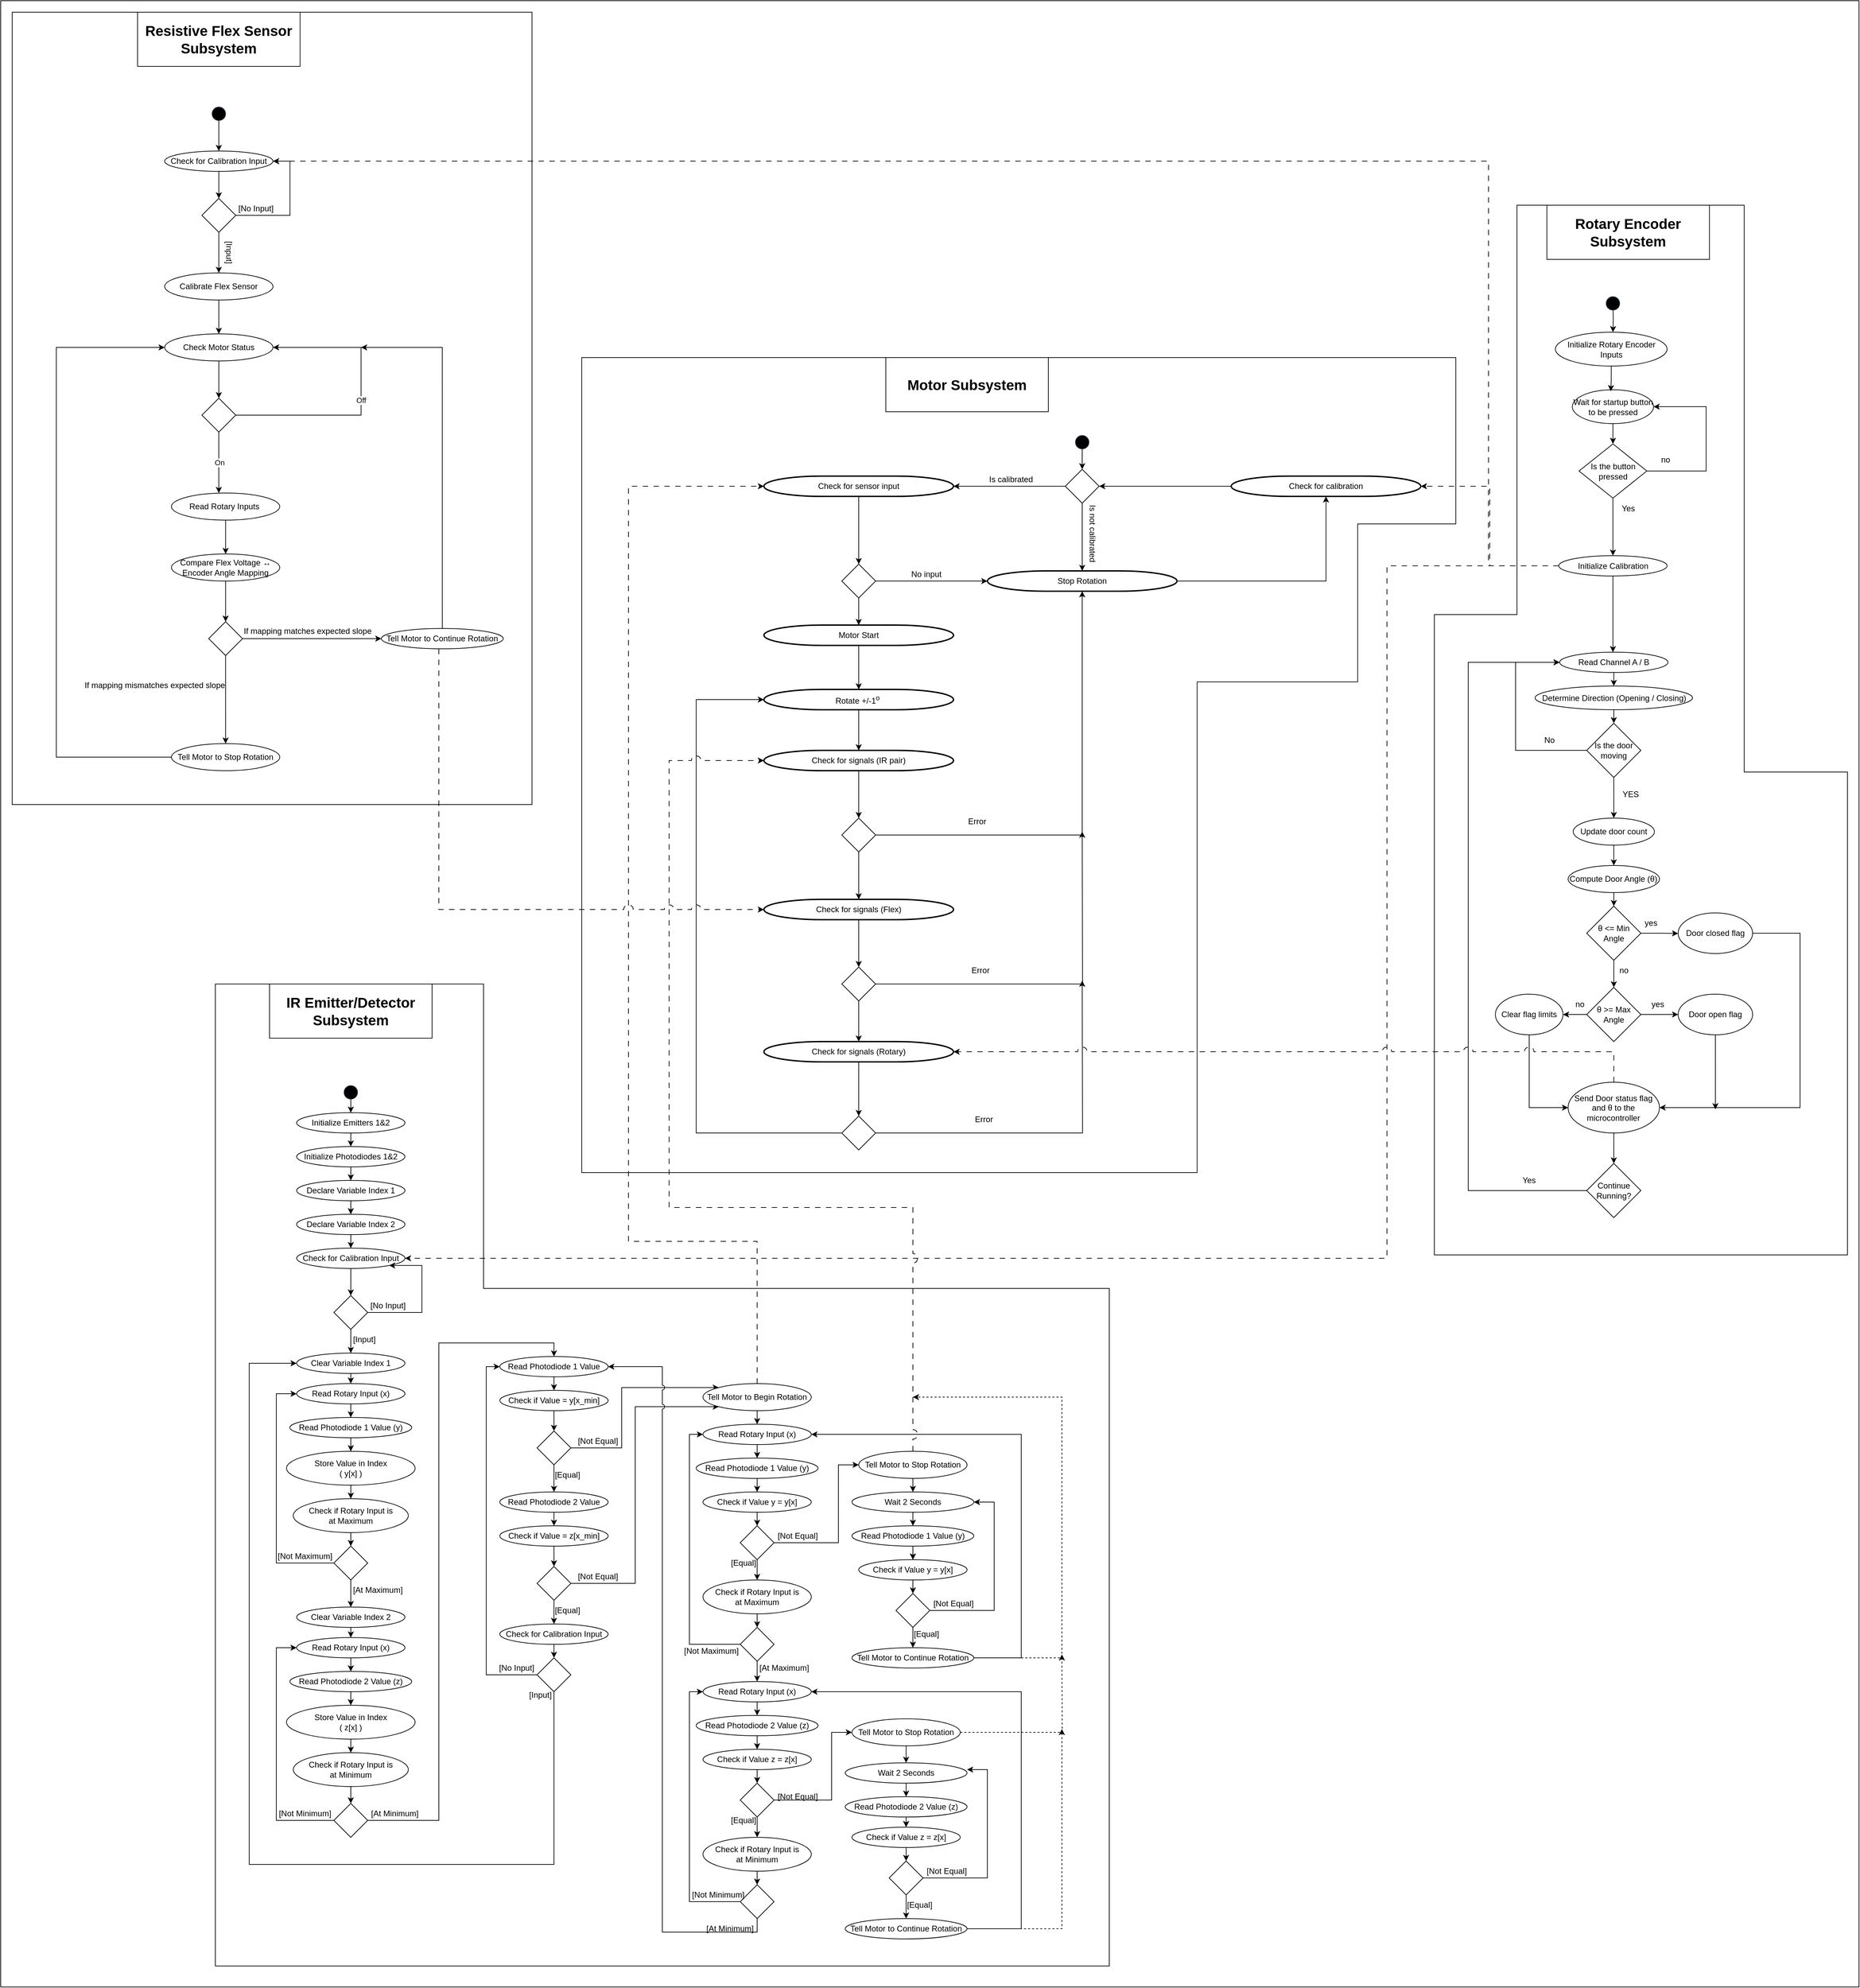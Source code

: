 <mxfile version="28.2.7">
  <diagram name="Page-1" id="9fYTxXiU7RNW8sSX1FWZ">
    <mxGraphModel grid="0" page="1" gridSize="10" guides="1" tooltips="1" connect="1" arrows="1" fold="1" pageScale="1" pageWidth="850" pageHeight="1100" math="0" shadow="0">
      <root>
        <mxCell id="0" />
        <mxCell id="1" parent="0" />
        <mxCell id="tDPXz1M6_XOlwYq1AetY-186" value="" style="rounded=0;whiteSpace=wrap;html=1;" vertex="1" parent="1">
          <mxGeometry x="-1167" y="-1302" width="2744" height="2933" as="geometry" />
        </mxCell>
        <mxCell id="tDPXz1M6_XOlwYq1AetY-182" value="" style="verticalLabelPosition=bottom;verticalAlign=top;html=1;shape=mxgraph.basic.polygon;polyCoords=[[0,0],[0.98,0],[0.98,0.2],[0.87,0.2],[0.87,0.39],[0.69,0.39],[0.69,0.98],[0,0.98]];polyline=0;" vertex="1" parent="1">
          <mxGeometry x="-309" y="-775" width="1317" height="1228" as="geometry" />
        </mxCell>
        <mxCell id="tDPXz1M6_XOlwYq1AetY-180" value="" style="verticalLabelPosition=bottom;verticalAlign=top;html=1;shape=mxgraph.basic.polygon;polyCoords=[[0.2,0],[0.75,0],[0.75,0.54],[1,0.54],[1,1],[0,1],[0,0.39],[0.2,0.39]];polyline=0;" vertex="1" parent="1">
          <mxGeometry x="950" y="-1000" width="610" height="1550" as="geometry" />
        </mxCell>
        <mxCell id="tDPXz1M6_XOlwYq1AetY-178" value="" style="rounded=0;whiteSpace=wrap;html=1;" vertex="1" parent="1">
          <mxGeometry x="-1150" y="-1285" width="767.57" height="1170" as="geometry" />
        </mxCell>
        <mxCell id="tDPXz1M6_XOlwYq1AetY-176" value="" style="verticalLabelPosition=bottom;verticalAlign=top;html=1;shape=mxgraph.basic.polygon;polyCoords=[[0.3,0],[0.3,0.31],[1,0.31],[1,0.75],[1,1],[0,1],[0,0.75],[0,0]];polyline=0;" vertex="1" parent="1">
          <mxGeometry x="-850" y="150" width="1320" height="1450" as="geometry" />
        </mxCell>
        <mxCell id="odk8XBI7jBrf2oWu8FwO-6" style="edgeStyle=orthogonalEdgeStyle;rounded=0;orthogonalLoop=1;jettySize=auto;html=1;entryX=0.5;entryY=0;entryDx=0;entryDy=0;" edge="1" parent="1" source="6iiAgWFp4yU4Dd8Ow9p1-1" target="6iiAgWFp4yU4Dd8Ow9p1-2">
          <mxGeometry relative="1" as="geometry" />
        </mxCell>
        <mxCell id="6iiAgWFp4yU4Dd8Ow9p1-1" value="" style="ellipse;whiteSpace=wrap;html=1;aspect=fixed;fillColor=#000000;strokeColor=#314354;fontColor=#ffffff;" vertex="1" parent="1">
          <mxGeometry x="420" y="-660" width="20" height="20" as="geometry" />
        </mxCell>
        <mxCell id="6iiAgWFp4yU4Dd8Ow9p1-2" value="" style="rhombus;whiteSpace=wrap;html=1;" vertex="1" parent="1">
          <mxGeometry x="405" y="-610" width="50" height="50" as="geometry" />
        </mxCell>
        <mxCell id="6iiAgWFp4yU4Dd8Ow9p1-4" value="Rotate +/-1&lt;sup&gt;o&lt;/sup&gt;&amp;nbsp;" style="strokeWidth=2;html=1;shape=mxgraph.flowchart.terminator;whiteSpace=wrap;" vertex="1" parent="1">
          <mxGeometry x="-40" y="-285" width="280" height="30" as="geometry" />
        </mxCell>
        <mxCell id="odk8XBI7jBrf2oWu8FwO-34" style="edgeStyle=orthogonalEdgeStyle;rounded=0;orthogonalLoop=1;jettySize=auto;html=1;entryX=0.5;entryY=0;entryDx=0;entryDy=0;" edge="1" parent="1" source="6iiAgWFp4yU4Dd8Ow9p1-5" target="odk8XBI7jBrf2oWu8FwO-33">
          <mxGeometry relative="1" as="geometry" />
        </mxCell>
        <mxCell id="6iiAgWFp4yU4Dd8Ow9p1-5" value="Check for signals (IR pair)" style="strokeWidth=2;html=1;shape=mxgraph.flowchart.terminator;whiteSpace=wrap;" vertex="1" parent="1">
          <mxGeometry x="-40" y="-195" width="280" height="30" as="geometry" />
        </mxCell>
        <mxCell id="odk8XBI7jBrf2oWu8FwO-3" style="edgeStyle=orthogonalEdgeStyle;rounded=0;orthogonalLoop=1;jettySize=auto;html=1;entryX=0.5;entryY=0;entryDx=0;entryDy=0;entryPerimeter=0;" edge="1" parent="1" source="6iiAgWFp4yU4Dd8Ow9p1-4" target="6iiAgWFp4yU4Dd8Ow9p1-5">
          <mxGeometry relative="1" as="geometry" />
        </mxCell>
        <mxCell id="odk8XBI7jBrf2oWu8FwO-5" style="edgeStyle=orthogonalEdgeStyle;rounded=0;orthogonalLoop=1;jettySize=auto;html=1;exitX=0;exitY=0.5;exitDx=0;exitDy=0;entryX=1;entryY=0.5;entryDx=0;entryDy=0;entryPerimeter=0;" edge="1" parent="1" source="6iiAgWFp4yU4Dd8Ow9p1-2" target="6iiAgWFp4yU4Dd8Ow9p1-3">
          <mxGeometry relative="1" as="geometry">
            <Array as="points" />
          </mxGeometry>
        </mxCell>
        <mxCell id="tDPXz1M6_XOlwYq1AetY-8" style="edgeStyle=orthogonalEdgeStyle;rounded=0;orthogonalLoop=1;jettySize=auto;html=1;exitX=0.5;exitY=1;exitDx=0;exitDy=0;entryX=0.5;entryY=0;entryDx=0;entryDy=0;" edge="1" parent="1" source="tDPXz1M6_XOlwYq1AetY-1" target="tDPXz1M6_XOlwYq1AetY-4">
          <mxGeometry relative="1" as="geometry" />
        </mxCell>
        <mxCell id="tDPXz1M6_XOlwYq1AetY-1" value="" style="ellipse;whiteSpace=wrap;html=1;aspect=fixed;fillColor=#000000;strokeColor=#314354;fontColor=#ffffff;" vertex="1" parent="1">
          <mxGeometry x="-660" y="300" width="20" height="20" as="geometry" />
        </mxCell>
        <mxCell id="tDPXz1M6_XOlwYq1AetY-9" style="edgeStyle=orthogonalEdgeStyle;rounded=0;orthogonalLoop=1;jettySize=auto;html=1;exitX=0.5;exitY=1;exitDx=0;exitDy=0;entryX=0.5;entryY=0;entryDx=0;entryDy=0;" edge="1" parent="1" source="tDPXz1M6_XOlwYq1AetY-4" target="tDPXz1M6_XOlwYq1AetY-5">
          <mxGeometry relative="1" as="geometry" />
        </mxCell>
        <mxCell id="tDPXz1M6_XOlwYq1AetY-4" value="Initialize Emitters 1&amp;amp;2" style="ellipse;whiteSpace=wrap;html=1;" vertex="1" parent="1">
          <mxGeometry x="-730" y="340" width="160" height="30" as="geometry" />
        </mxCell>
        <mxCell id="tDPXz1M6_XOlwYq1AetY-76" style="edgeStyle=orthogonalEdgeStyle;rounded=0;orthogonalLoop=1;jettySize=auto;html=1;exitX=0.5;exitY=1;exitDx=0;exitDy=0;entryX=0.5;entryY=0;entryDx=0;entryDy=0;" edge="1" parent="1" source="tDPXz1M6_XOlwYq1AetY-5" target="tDPXz1M6_XOlwYq1AetY-75">
          <mxGeometry relative="1" as="geometry" />
        </mxCell>
        <mxCell id="tDPXz1M6_XOlwYq1AetY-5" value="Initialize Photodiodes 1&amp;amp;2" style="ellipse;whiteSpace=wrap;html=1;" vertex="1" parent="1">
          <mxGeometry x="-730" y="390" width="160" height="30" as="geometry" />
        </mxCell>
        <mxCell id="tDPXz1M6_XOlwYq1AetY-11" style="edgeStyle=orthogonalEdgeStyle;rounded=0;orthogonalLoop=1;jettySize=auto;html=1;exitX=0.5;exitY=1;exitDx=0;exitDy=0;entryX=0.5;entryY=0;entryDx=0;entryDy=0;" edge="1" parent="1" source="tDPXz1M6_XOlwYq1AetY-6" target="tDPXz1M6_XOlwYq1AetY-7">
          <mxGeometry relative="1" as="geometry" />
        </mxCell>
        <mxCell id="tDPXz1M6_XOlwYq1AetY-6" value="Check for Calibration Input" style="ellipse;whiteSpace=wrap;html=1;" vertex="1" parent="1">
          <mxGeometry x="-730" y="540" width="160" height="30" as="geometry" />
        </mxCell>
        <mxCell id="tDPXz1M6_XOlwYq1AetY-46" style="edgeStyle=orthogonalEdgeStyle;rounded=0;orthogonalLoop=1;jettySize=auto;html=1;exitX=1;exitY=0.5;exitDx=0;exitDy=0;entryX=1;entryY=1;entryDx=0;entryDy=0;" edge="1" parent="1" source="tDPXz1M6_XOlwYq1AetY-7" target="tDPXz1M6_XOlwYq1AetY-6">
          <mxGeometry relative="1" as="geometry">
            <Array as="points">
              <mxPoint x="-545" y="635" />
              <mxPoint x="-545" y="565" />
            </Array>
          </mxGeometry>
        </mxCell>
        <mxCell id="tDPXz1M6_XOlwYq1AetY-48" style="edgeStyle=orthogonalEdgeStyle;rounded=0;orthogonalLoop=1;jettySize=auto;html=1;exitX=0.5;exitY=1;exitDx=0;exitDy=0;entryX=0.5;entryY=0;entryDx=0;entryDy=0;" edge="1" parent="1" source="tDPXz1M6_XOlwYq1AetY-7" target="tDPXz1M6_XOlwYq1AetY-12">
          <mxGeometry relative="1" as="geometry" />
        </mxCell>
        <mxCell id="tDPXz1M6_XOlwYq1AetY-7" value="" style="rhombus;whiteSpace=wrap;html=1;" vertex="1" parent="1">
          <mxGeometry x="-675" y="610" width="50" height="50" as="geometry" />
        </mxCell>
        <mxCell id="tDPXz1M6_XOlwYq1AetY-20" style="edgeStyle=orthogonalEdgeStyle;rounded=0;orthogonalLoop=1;jettySize=auto;html=1;exitX=0.5;exitY=1;exitDx=0;exitDy=0;entryX=0.5;entryY=0;entryDx=0;entryDy=0;" edge="1" parent="1" source="tDPXz1M6_XOlwYq1AetY-12" target="tDPXz1M6_XOlwYq1AetY-13">
          <mxGeometry relative="1" as="geometry" />
        </mxCell>
        <mxCell id="tDPXz1M6_XOlwYq1AetY-12" value="Clear Variable Index 1" style="ellipse;whiteSpace=wrap;html=1;" vertex="1" parent="1">
          <mxGeometry x="-730" y="695" width="160" height="30" as="geometry" />
        </mxCell>
        <mxCell id="tDPXz1M6_XOlwYq1AetY-21" style="edgeStyle=orthogonalEdgeStyle;rounded=0;orthogonalLoop=1;jettySize=auto;html=1;exitX=0.5;exitY=1;exitDx=0;exitDy=0;entryX=0.5;entryY=0;entryDx=0;entryDy=0;" edge="1" parent="1" source="tDPXz1M6_XOlwYq1AetY-13" target="tDPXz1M6_XOlwYq1AetY-14">
          <mxGeometry relative="1" as="geometry" />
        </mxCell>
        <mxCell id="tDPXz1M6_XOlwYq1AetY-13" value="Read Rotary Input (x)" style="ellipse;whiteSpace=wrap;html=1;" vertex="1" parent="1">
          <mxGeometry x="-730" y="740" width="160" height="30" as="geometry" />
        </mxCell>
        <mxCell id="tDPXz1M6_XOlwYq1AetY-22" style="edgeStyle=orthogonalEdgeStyle;rounded=0;orthogonalLoop=1;jettySize=auto;html=1;exitX=0.5;exitY=1;exitDx=0;exitDy=0;entryX=0.5;entryY=0;entryDx=0;entryDy=0;" edge="1" parent="1" source="tDPXz1M6_XOlwYq1AetY-14" target="tDPXz1M6_XOlwYq1AetY-15">
          <mxGeometry relative="1" as="geometry" />
        </mxCell>
        <mxCell id="tDPXz1M6_XOlwYq1AetY-14" value="Read Photodiode 1 Value (y)" style="ellipse;whiteSpace=wrap;html=1;" vertex="1" parent="1">
          <mxGeometry x="-740" y="790" width="180" height="30" as="geometry" />
        </mxCell>
        <mxCell id="tDPXz1M6_XOlwYq1AetY-23" style="edgeStyle=orthogonalEdgeStyle;rounded=0;orthogonalLoop=1;jettySize=auto;html=1;exitX=0.5;exitY=1;exitDx=0;exitDy=0;entryX=0.5;entryY=0;entryDx=0;entryDy=0;" edge="1" parent="1" source="tDPXz1M6_XOlwYq1AetY-15" target="tDPXz1M6_XOlwYq1AetY-16">
          <mxGeometry relative="1" as="geometry" />
        </mxCell>
        <mxCell id="tDPXz1M6_XOlwYq1AetY-15" value="Store Value in Index&lt;div&gt;( y[x] )&lt;/div&gt;" style="ellipse;whiteSpace=wrap;html=1;" vertex="1" parent="1">
          <mxGeometry x="-745" y="840" width="190" height="50" as="geometry" />
        </mxCell>
        <mxCell id="tDPXz1M6_XOlwYq1AetY-24" style="edgeStyle=orthogonalEdgeStyle;rounded=0;orthogonalLoop=1;jettySize=auto;html=1;exitX=0.5;exitY=1;exitDx=0;exitDy=0;entryX=0.5;entryY=0;entryDx=0;entryDy=0;" edge="1" parent="1" source="tDPXz1M6_XOlwYq1AetY-16" target="tDPXz1M6_XOlwYq1AetY-17">
          <mxGeometry relative="1" as="geometry" />
        </mxCell>
        <mxCell id="tDPXz1M6_XOlwYq1AetY-16" value="Check if Rotary Input is&lt;div&gt;at Maximum&lt;/div&gt;" style="ellipse;whiteSpace=wrap;html=1;" vertex="1" parent="1">
          <mxGeometry x="-735" y="910" width="170" height="50" as="geometry" />
        </mxCell>
        <mxCell id="tDPXz1M6_XOlwYq1AetY-25" style="edgeStyle=orthogonalEdgeStyle;rounded=0;orthogonalLoop=1;jettySize=auto;html=1;exitX=0;exitY=0.5;exitDx=0;exitDy=0;entryX=0;entryY=0.5;entryDx=0;entryDy=0;" edge="1" parent="1" source="tDPXz1M6_XOlwYq1AetY-17" target="tDPXz1M6_XOlwYq1AetY-13">
          <mxGeometry relative="1" as="geometry">
            <mxPoint x="-760" y="760" as="targetPoint" />
            <Array as="points">
              <mxPoint x="-760" y="1005" />
              <mxPoint x="-760" y="755" />
            </Array>
          </mxGeometry>
        </mxCell>
        <mxCell id="tDPXz1M6_XOlwYq1AetY-39" style="edgeStyle=orthogonalEdgeStyle;rounded=0;orthogonalLoop=1;jettySize=auto;html=1;exitX=0.5;exitY=1;exitDx=0;exitDy=0;entryX=0.5;entryY=0;entryDx=0;entryDy=0;" edge="1" parent="1" source="tDPXz1M6_XOlwYq1AetY-17" target="tDPXz1M6_XOlwYq1AetY-30">
          <mxGeometry relative="1" as="geometry" />
        </mxCell>
        <mxCell id="tDPXz1M6_XOlwYq1AetY-17" value="" style="rhombus;whiteSpace=wrap;html=1;" vertex="1" parent="1">
          <mxGeometry x="-675" y="980" width="50" height="50" as="geometry" />
        </mxCell>
        <mxCell id="tDPXz1M6_XOlwYq1AetY-19" value="[Input]" style="text;html=1;whiteSpace=wrap;strokeColor=none;fillColor=none;align=center;verticalAlign=middle;rounded=0;" vertex="1" parent="1">
          <mxGeometry x="-660" y="660" width="60" height="30" as="geometry" />
        </mxCell>
        <mxCell id="tDPXz1M6_XOlwYq1AetY-27" value="[Not Maximum]" style="text;html=1;whiteSpace=wrap;strokeColor=none;fillColor=none;align=center;verticalAlign=middle;rounded=0;" vertex="1" parent="1">
          <mxGeometry x="-760" y="980" width="85" height="30" as="geometry" />
        </mxCell>
        <mxCell id="tDPXz1M6_XOlwYq1AetY-29" style="edgeStyle=orthogonalEdgeStyle;rounded=0;orthogonalLoop=1;jettySize=auto;html=1;exitX=0.5;exitY=1;exitDx=0;exitDy=0;entryX=0.5;entryY=0;entryDx=0;entryDy=0;" edge="1" parent="1" source="tDPXz1M6_XOlwYq1AetY-30" target="tDPXz1M6_XOlwYq1AetY-32">
          <mxGeometry relative="1" as="geometry" />
        </mxCell>
        <mxCell id="tDPXz1M6_XOlwYq1AetY-30" value="Clear Variable Index 2" style="ellipse;whiteSpace=wrap;html=1;" vertex="1" parent="1">
          <mxGeometry x="-730" y="1070" width="160" height="30" as="geometry" />
        </mxCell>
        <mxCell id="tDPXz1M6_XOlwYq1AetY-31" style="edgeStyle=orthogonalEdgeStyle;rounded=0;orthogonalLoop=1;jettySize=auto;html=1;exitX=0.5;exitY=1;exitDx=0;exitDy=0;entryX=0.5;entryY=0;entryDx=0;entryDy=0;" edge="1" parent="1" source="tDPXz1M6_XOlwYq1AetY-32" target="tDPXz1M6_XOlwYq1AetY-34">
          <mxGeometry relative="1" as="geometry" />
        </mxCell>
        <mxCell id="tDPXz1M6_XOlwYq1AetY-32" value="Read Rotary Input (x)" style="ellipse;whiteSpace=wrap;html=1;" vertex="1" parent="1">
          <mxGeometry x="-730" y="1115" width="160" height="30" as="geometry" />
        </mxCell>
        <mxCell id="tDPXz1M6_XOlwYq1AetY-33" style="edgeStyle=orthogonalEdgeStyle;rounded=0;orthogonalLoop=1;jettySize=auto;html=1;exitX=0.5;exitY=1;exitDx=0;exitDy=0;entryX=0.5;entryY=0;entryDx=0;entryDy=0;" edge="1" parent="1" source="tDPXz1M6_XOlwYq1AetY-34" target="tDPXz1M6_XOlwYq1AetY-36">
          <mxGeometry relative="1" as="geometry" />
        </mxCell>
        <mxCell id="tDPXz1M6_XOlwYq1AetY-34" value="Read Photodiode 2 Value (z)" style="ellipse;whiteSpace=wrap;html=1;" vertex="1" parent="1">
          <mxGeometry x="-740" y="1165" width="180" height="30" as="geometry" />
        </mxCell>
        <mxCell id="tDPXz1M6_XOlwYq1AetY-35" style="edgeStyle=orthogonalEdgeStyle;rounded=0;orthogonalLoop=1;jettySize=auto;html=1;exitX=0.5;exitY=1;exitDx=0;exitDy=0;entryX=0.5;entryY=0;entryDx=0;entryDy=0;" edge="1" parent="1" source="tDPXz1M6_XOlwYq1AetY-36" target="tDPXz1M6_XOlwYq1AetY-38">
          <mxGeometry relative="1" as="geometry" />
        </mxCell>
        <mxCell id="tDPXz1M6_XOlwYq1AetY-36" value="Store Value in Index&lt;div&gt;( z[x] )&lt;/div&gt;" style="ellipse;whiteSpace=wrap;html=1;" vertex="1" parent="1">
          <mxGeometry x="-745" y="1215" width="190" height="50" as="geometry" />
        </mxCell>
        <mxCell id="tDPXz1M6_XOlwYq1AetY-37" style="edgeStyle=orthogonalEdgeStyle;rounded=0;orthogonalLoop=1;jettySize=auto;html=1;exitX=0.5;exitY=1;exitDx=0;exitDy=0;entryX=0.5;entryY=0;entryDx=0;entryDy=0;" edge="1" parent="1" source="tDPXz1M6_XOlwYq1AetY-38" target="tDPXz1M6_XOlwYq1AetY-41">
          <mxGeometry relative="1" as="geometry">
            <mxPoint x="-650" y="1355" as="targetPoint" />
          </mxGeometry>
        </mxCell>
        <mxCell id="tDPXz1M6_XOlwYq1AetY-38" value="Check if Rotary Input is&lt;div&gt;at Minimum&lt;/div&gt;" style="ellipse;whiteSpace=wrap;html=1;" vertex="1" parent="1">
          <mxGeometry x="-735" y="1285" width="170" height="50" as="geometry" />
        </mxCell>
        <mxCell id="tDPXz1M6_XOlwYq1AetY-40" value="[At Maximum]" style="text;html=1;whiteSpace=wrap;strokeColor=none;fillColor=none;align=center;verticalAlign=middle;rounded=0;" vertex="1" parent="1">
          <mxGeometry x="-650" y="1030" width="80" height="30" as="geometry" />
        </mxCell>
        <mxCell id="tDPXz1M6_XOlwYq1AetY-42" style="edgeStyle=orthogonalEdgeStyle;rounded=0;orthogonalLoop=1;jettySize=auto;html=1;exitX=0;exitY=0.5;exitDx=0;exitDy=0;entryX=0;entryY=0.5;entryDx=0;entryDy=0;" edge="1" parent="1" source="tDPXz1M6_XOlwYq1AetY-41" target="tDPXz1M6_XOlwYq1AetY-32">
          <mxGeometry relative="1" as="geometry">
            <Array as="points">
              <mxPoint x="-760" y="1385" />
              <mxPoint x="-760" y="1130" />
            </Array>
          </mxGeometry>
        </mxCell>
        <mxCell id="tDPXz1M6_XOlwYq1AetY-68" style="edgeStyle=orthogonalEdgeStyle;rounded=0;orthogonalLoop=1;jettySize=auto;html=1;exitX=1;exitY=0.5;exitDx=0;exitDy=0;entryX=0.5;entryY=0;entryDx=0;entryDy=0;" edge="1" parent="1" source="tDPXz1M6_XOlwYq1AetY-41" target="tDPXz1M6_XOlwYq1AetY-45">
          <mxGeometry relative="1" as="geometry">
            <Array as="points">
              <mxPoint x="-520" y="1385" />
              <mxPoint x="-520" y="680" />
              <mxPoint x="-350" y="680" />
            </Array>
          </mxGeometry>
        </mxCell>
        <mxCell id="tDPXz1M6_XOlwYq1AetY-41" value="" style="rhombus;whiteSpace=wrap;html=1;" vertex="1" parent="1">
          <mxGeometry x="-675" y="1360" width="50" height="50" as="geometry" />
        </mxCell>
        <mxCell id="tDPXz1M6_XOlwYq1AetY-43" value="[Not Minimum]" style="text;html=1;whiteSpace=wrap;strokeColor=none;fillColor=none;align=center;verticalAlign=middle;rounded=0;" vertex="1" parent="1">
          <mxGeometry x="-760" y="1360" width="85" height="30" as="geometry" />
        </mxCell>
        <mxCell id="tDPXz1M6_XOlwYq1AetY-44" value="[At Minimum]" style="text;html=1;whiteSpace=wrap;strokeColor=none;fillColor=none;align=center;verticalAlign=middle;rounded=0;" vertex="1" parent="1">
          <mxGeometry x="-625" y="1360" width="80" height="30" as="geometry" />
        </mxCell>
        <mxCell id="tDPXz1M6_XOlwYq1AetY-52" style="edgeStyle=orthogonalEdgeStyle;rounded=0;orthogonalLoop=1;jettySize=auto;html=1;exitX=0.5;exitY=1;exitDx=0;exitDy=0;entryX=0.5;entryY=0;entryDx=0;entryDy=0;" edge="1" parent="1" source="tDPXz1M6_XOlwYq1AetY-45" target="tDPXz1M6_XOlwYq1AetY-51">
          <mxGeometry relative="1" as="geometry" />
        </mxCell>
        <mxCell id="tDPXz1M6_XOlwYq1AetY-45" value="Read Photodiode 1 Value" style="ellipse;whiteSpace=wrap;html=1;" vertex="1" parent="1">
          <mxGeometry x="-430" y="700" width="160" height="30" as="geometry" />
        </mxCell>
        <mxCell id="tDPXz1M6_XOlwYq1AetY-47" value="[No Input]" style="text;html=1;whiteSpace=wrap;strokeColor=none;fillColor=none;align=center;verticalAlign=middle;rounded=0;" vertex="1" parent="1">
          <mxGeometry x="-625" y="610" width="60" height="30" as="geometry" />
        </mxCell>
        <mxCell id="tDPXz1M6_XOlwYq1AetY-69" style="edgeStyle=orthogonalEdgeStyle;rounded=0;orthogonalLoop=1;jettySize=auto;html=1;exitX=0.5;exitY=1;exitDx=0;exitDy=0;entryX=0.5;entryY=0;entryDx=0;entryDy=0;" edge="1" parent="1" source="tDPXz1M6_XOlwYq1AetY-50" target="tDPXz1M6_XOlwYq1AetY-67">
          <mxGeometry relative="1" as="geometry" />
        </mxCell>
        <mxCell id="tDPXz1M6_XOlwYq1AetY-50" value="Check for Calibration Input" style="ellipse;whiteSpace=wrap;html=1;" vertex="1" parent="1">
          <mxGeometry x="-430" y="1095" width="160" height="30" as="geometry" />
        </mxCell>
        <mxCell id="tDPXz1M6_XOlwYq1AetY-55" style="edgeStyle=orthogonalEdgeStyle;rounded=0;orthogonalLoop=1;jettySize=auto;html=1;exitX=0.5;exitY=1;exitDx=0;exitDy=0;entryX=0.5;entryY=0;entryDx=0;entryDy=0;" edge="1" parent="1" source="tDPXz1M6_XOlwYq1AetY-51" target="tDPXz1M6_XOlwYq1AetY-54">
          <mxGeometry relative="1" as="geometry" />
        </mxCell>
        <mxCell id="tDPXz1M6_XOlwYq1AetY-51" value="Check if Value = y[x_min]" style="ellipse;whiteSpace=wrap;html=1;" vertex="1" parent="1">
          <mxGeometry x="-430" y="750" width="160" height="30" as="geometry" />
        </mxCell>
        <mxCell id="tDPXz1M6_XOlwYq1AetY-64" style="edgeStyle=orthogonalEdgeStyle;rounded=0;orthogonalLoop=1;jettySize=auto;html=1;exitX=0.5;exitY=1;exitDx=0;exitDy=0;entryX=0.5;entryY=0;entryDx=0;entryDy=0;" edge="1" parent="1" source="tDPXz1M6_XOlwYq1AetY-53" target="tDPXz1M6_XOlwYq1AetY-63">
          <mxGeometry relative="1" as="geometry" />
        </mxCell>
        <mxCell id="tDPXz1M6_XOlwYq1AetY-53" value="Check if Value = z[x_min]" style="ellipse;whiteSpace=wrap;html=1;" vertex="1" parent="1">
          <mxGeometry x="-430" y="950" width="160" height="30" as="geometry" />
        </mxCell>
        <mxCell id="tDPXz1M6_XOlwYq1AetY-60" style="edgeStyle=orthogonalEdgeStyle;rounded=0;orthogonalLoop=1;jettySize=auto;html=1;exitX=0.5;exitY=1;exitDx=0;exitDy=0;entryX=0.5;entryY=0;entryDx=0;entryDy=0;" edge="1" parent="1" source="tDPXz1M6_XOlwYq1AetY-54" target="tDPXz1M6_XOlwYq1AetY-58">
          <mxGeometry relative="1" as="geometry" />
        </mxCell>
        <mxCell id="tDPXz1M6_XOlwYq1AetY-122" style="edgeStyle=orthogonalEdgeStyle;rounded=0;orthogonalLoop=1;jettySize=auto;html=1;exitX=1;exitY=0.5;exitDx=0;exitDy=0;entryX=0;entryY=0;entryDx=0;entryDy=0;" edge="1" parent="1" source="tDPXz1M6_XOlwYq1AetY-54" target="tDPXz1M6_XOlwYq1AetY-79">
          <mxGeometry relative="1" as="geometry">
            <Array as="points">
              <mxPoint x="-250" y="835" />
              <mxPoint x="-250" y="746" />
            </Array>
          </mxGeometry>
        </mxCell>
        <mxCell id="tDPXz1M6_XOlwYq1AetY-54" value="" style="rhombus;whiteSpace=wrap;html=1;" vertex="1" parent="1">
          <mxGeometry x="-375" y="810" width="50" height="50" as="geometry" />
        </mxCell>
        <mxCell id="tDPXz1M6_XOlwYq1AetY-57" value="[Equal]" style="text;html=1;whiteSpace=wrap;strokeColor=none;fillColor=none;align=center;verticalAlign=middle;rounded=0;" vertex="1" parent="1">
          <mxGeometry x="-360" y="860" width="60" height="30" as="geometry" />
        </mxCell>
        <mxCell id="tDPXz1M6_XOlwYq1AetY-61" style="edgeStyle=orthogonalEdgeStyle;rounded=0;orthogonalLoop=1;jettySize=auto;html=1;exitX=0.5;exitY=1;exitDx=0;exitDy=0;entryX=0.5;entryY=0;entryDx=0;entryDy=0;" edge="1" parent="1" source="tDPXz1M6_XOlwYq1AetY-58" target="tDPXz1M6_XOlwYq1AetY-53">
          <mxGeometry relative="1" as="geometry" />
        </mxCell>
        <mxCell id="tDPXz1M6_XOlwYq1AetY-58" value="Read Photodiode 2 Value" style="ellipse;whiteSpace=wrap;html=1;" vertex="1" parent="1">
          <mxGeometry x="-430" y="900" width="160" height="30" as="geometry" />
        </mxCell>
        <mxCell id="tDPXz1M6_XOlwYq1AetY-65" style="edgeStyle=orthogonalEdgeStyle;rounded=0;orthogonalLoop=1;jettySize=auto;html=1;exitX=0.5;exitY=1;exitDx=0;exitDy=0;entryX=0.5;entryY=0;entryDx=0;entryDy=0;" edge="1" parent="1" source="tDPXz1M6_XOlwYq1AetY-63" target="tDPXz1M6_XOlwYq1AetY-50">
          <mxGeometry relative="1" as="geometry" />
        </mxCell>
        <mxCell id="tDPXz1M6_XOlwYq1AetY-116" style="edgeStyle=orthogonalEdgeStyle;rounded=0;orthogonalLoop=1;jettySize=auto;html=1;exitX=1;exitY=0.5;exitDx=0;exitDy=0;entryX=0;entryY=1;entryDx=0;entryDy=0;" edge="1" parent="1" source="tDPXz1M6_XOlwYq1AetY-63" target="tDPXz1M6_XOlwYq1AetY-79">
          <mxGeometry relative="1" as="geometry">
            <Array as="points">
              <mxPoint x="-230" y="1035" />
              <mxPoint x="-230" y="774" />
            </Array>
          </mxGeometry>
        </mxCell>
        <mxCell id="tDPXz1M6_XOlwYq1AetY-63" value="" style="rhombus;whiteSpace=wrap;html=1;" vertex="1" parent="1">
          <mxGeometry x="-375" y="1010" width="50" height="50" as="geometry" />
        </mxCell>
        <mxCell id="tDPXz1M6_XOlwYq1AetY-66" value="[Equal]" style="text;html=1;whiteSpace=wrap;strokeColor=none;fillColor=none;align=center;verticalAlign=middle;rounded=0;" vertex="1" parent="1">
          <mxGeometry x="-360" y="1060" width="60" height="30" as="geometry" />
        </mxCell>
        <mxCell id="tDPXz1M6_XOlwYq1AetY-70" style="edgeStyle=orthogonalEdgeStyle;rounded=0;orthogonalLoop=1;jettySize=auto;html=1;exitX=0;exitY=0.5;exitDx=0;exitDy=0;entryX=0;entryY=0.5;entryDx=0;entryDy=0;" edge="1" parent="1" source="tDPXz1M6_XOlwYq1AetY-67" target="tDPXz1M6_XOlwYq1AetY-45">
          <mxGeometry relative="1" as="geometry" />
        </mxCell>
        <mxCell id="tDPXz1M6_XOlwYq1AetY-72" style="edgeStyle=orthogonalEdgeStyle;rounded=0;orthogonalLoop=1;jettySize=auto;html=1;exitX=0.5;exitY=1;exitDx=0;exitDy=0;entryX=0;entryY=0.5;entryDx=0;entryDy=0;" edge="1" parent="1" source="tDPXz1M6_XOlwYq1AetY-67" target="tDPXz1M6_XOlwYq1AetY-12">
          <mxGeometry relative="1" as="geometry">
            <Array as="points">
              <mxPoint x="-350" y="1450" />
              <mxPoint x="-800" y="1450" />
              <mxPoint x="-800" y="710" />
            </Array>
          </mxGeometry>
        </mxCell>
        <mxCell id="tDPXz1M6_XOlwYq1AetY-67" value="" style="rhombus;whiteSpace=wrap;html=1;" vertex="1" parent="1">
          <mxGeometry x="-375" y="1145" width="50" height="50" as="geometry" />
        </mxCell>
        <mxCell id="tDPXz1M6_XOlwYq1AetY-71" value="[No Input]" style="text;html=1;whiteSpace=wrap;strokeColor=none;fillColor=none;align=center;verticalAlign=middle;rounded=0;" vertex="1" parent="1">
          <mxGeometry x="-435" y="1145" width="60" height="30" as="geometry" />
        </mxCell>
        <mxCell id="tDPXz1M6_XOlwYq1AetY-73" value="[Input]" style="text;html=1;whiteSpace=wrap;strokeColor=none;fillColor=none;align=center;verticalAlign=middle;rounded=0;" vertex="1" parent="1">
          <mxGeometry x="-400" y="1185" width="60" height="30" as="geometry" />
        </mxCell>
        <mxCell id="tDPXz1M6_XOlwYq1AetY-78" style="edgeStyle=orthogonalEdgeStyle;rounded=0;orthogonalLoop=1;jettySize=auto;html=1;exitX=0.5;exitY=1;exitDx=0;exitDy=0;entryX=0.5;entryY=0;entryDx=0;entryDy=0;" edge="1" parent="1" source="tDPXz1M6_XOlwYq1AetY-74" target="tDPXz1M6_XOlwYq1AetY-6">
          <mxGeometry relative="1" as="geometry" />
        </mxCell>
        <mxCell id="tDPXz1M6_XOlwYq1AetY-74" value="Declare Variable Index 2" style="ellipse;whiteSpace=wrap;html=1;" vertex="1" parent="1">
          <mxGeometry x="-730" y="490" width="160" height="30" as="geometry" />
        </mxCell>
        <mxCell id="tDPXz1M6_XOlwYq1AetY-77" style="edgeStyle=orthogonalEdgeStyle;rounded=0;orthogonalLoop=1;jettySize=auto;html=1;exitX=0.5;exitY=1;exitDx=0;exitDy=0;entryX=0.5;entryY=0;entryDx=0;entryDy=0;" edge="1" parent="1" source="tDPXz1M6_XOlwYq1AetY-75" target="tDPXz1M6_XOlwYq1AetY-74">
          <mxGeometry relative="1" as="geometry" />
        </mxCell>
        <mxCell id="tDPXz1M6_XOlwYq1AetY-75" value="Declare Variable Index 1" style="ellipse;whiteSpace=wrap;html=1;" vertex="1" parent="1">
          <mxGeometry x="-730" y="440" width="160" height="30" as="geometry" />
        </mxCell>
        <mxCell id="tDPXz1M6_XOlwYq1AetY-86" style="edgeStyle=orthogonalEdgeStyle;rounded=0;orthogonalLoop=1;jettySize=auto;html=1;exitX=0.5;exitY=1;exitDx=0;exitDy=0;entryX=0.5;entryY=0;entryDx=0;entryDy=0;" edge="1" parent="1" source="tDPXz1M6_XOlwYq1AetY-79" target="tDPXz1M6_XOlwYq1AetY-80">
          <mxGeometry relative="1" as="geometry" />
        </mxCell>
        <mxCell id="tDPXz1M6_XOlwYq1AetY-79" value="Tell Motor to Begin&lt;span style=&quot;background-color: transparent; color: light-dark(rgb(0, 0, 0), rgb(255, 255, 255));&quot;&gt;&amp;nbsp;Rotation&lt;/span&gt;" style="ellipse;whiteSpace=wrap;html=1;" vertex="1" parent="1">
          <mxGeometry x="-130" y="740" width="160" height="40" as="geometry" />
        </mxCell>
        <mxCell id="tDPXz1M6_XOlwYq1AetY-87" style="edgeStyle=orthogonalEdgeStyle;rounded=0;orthogonalLoop=1;jettySize=auto;html=1;exitX=0.5;exitY=1;exitDx=0;exitDy=0;entryX=0.5;entryY=0;entryDx=0;entryDy=0;" edge="1" parent="1" source="tDPXz1M6_XOlwYq1AetY-80" target="tDPXz1M6_XOlwYq1AetY-81">
          <mxGeometry relative="1" as="geometry" />
        </mxCell>
        <mxCell id="tDPXz1M6_XOlwYq1AetY-80" value="Read Rotary Input (x)" style="ellipse;whiteSpace=wrap;html=1;" vertex="1" parent="1">
          <mxGeometry x="-130" y="800" width="160" height="30" as="geometry" />
        </mxCell>
        <mxCell id="tDPXz1M6_XOlwYq1AetY-88" style="edgeStyle=orthogonalEdgeStyle;rounded=0;orthogonalLoop=1;jettySize=auto;html=1;exitX=0.5;exitY=1;exitDx=0;exitDy=0;entryX=0.5;entryY=0;entryDx=0;entryDy=0;" edge="1" parent="1" source="tDPXz1M6_XOlwYq1AetY-81" target="tDPXz1M6_XOlwYq1AetY-82">
          <mxGeometry relative="1" as="geometry" />
        </mxCell>
        <mxCell id="tDPXz1M6_XOlwYq1AetY-81" value="Read Photodiode 1 Value (y)" style="ellipse;whiteSpace=wrap;html=1;" vertex="1" parent="1">
          <mxGeometry x="-140" y="850" width="180" height="30" as="geometry" />
        </mxCell>
        <mxCell id="tDPXz1M6_XOlwYq1AetY-89" style="edgeStyle=orthogonalEdgeStyle;rounded=0;orthogonalLoop=1;jettySize=auto;html=1;exitX=0.5;exitY=1;exitDx=0;exitDy=0;entryX=0.5;entryY=0;entryDx=0;entryDy=0;" edge="1" parent="1" source="tDPXz1M6_XOlwYq1AetY-82" target="tDPXz1M6_XOlwYq1AetY-83">
          <mxGeometry relative="1" as="geometry" />
        </mxCell>
        <mxCell id="tDPXz1M6_XOlwYq1AetY-82" value="Check if Value y = y[x]" style="ellipse;whiteSpace=wrap;html=1;" vertex="1" parent="1">
          <mxGeometry x="-130" y="900" width="160" height="30" as="geometry" />
        </mxCell>
        <mxCell id="tDPXz1M6_XOlwYq1AetY-90" style="edgeStyle=orthogonalEdgeStyle;rounded=0;orthogonalLoop=1;jettySize=auto;html=1;exitX=0.5;exitY=1;exitDx=0;exitDy=0;entryX=0.5;entryY=0;entryDx=0;entryDy=0;" edge="1" parent="1" source="tDPXz1M6_XOlwYq1AetY-83" target="tDPXz1M6_XOlwYq1AetY-84">
          <mxGeometry relative="1" as="geometry" />
        </mxCell>
        <mxCell id="tDPXz1M6_XOlwYq1AetY-139" style="edgeStyle=orthogonalEdgeStyle;rounded=0;orthogonalLoop=1;jettySize=auto;html=1;exitX=1;exitY=0.5;exitDx=0;exitDy=0;entryX=0;entryY=0.5;entryDx=0;entryDy=0;" edge="1" parent="1" source="tDPXz1M6_XOlwYq1AetY-83" target="tDPXz1M6_XOlwYq1AetY-124">
          <mxGeometry relative="1" as="geometry">
            <Array as="points">
              <mxPoint x="70" y="975" />
              <mxPoint x="70" y="860" />
            </Array>
          </mxGeometry>
        </mxCell>
        <mxCell id="tDPXz1M6_XOlwYq1AetY-83" value="" style="rhombus;whiteSpace=wrap;html=1;" vertex="1" parent="1">
          <mxGeometry x="-75" y="950" width="50" height="50" as="geometry" />
        </mxCell>
        <mxCell id="tDPXz1M6_XOlwYq1AetY-91" style="edgeStyle=orthogonalEdgeStyle;rounded=0;orthogonalLoop=1;jettySize=auto;html=1;exitX=0.5;exitY=1;exitDx=0;exitDy=0;entryX=0.5;entryY=0;entryDx=0;entryDy=0;" edge="1" parent="1" source="tDPXz1M6_XOlwYq1AetY-84" target="tDPXz1M6_XOlwYq1AetY-85">
          <mxGeometry relative="1" as="geometry" />
        </mxCell>
        <mxCell id="tDPXz1M6_XOlwYq1AetY-84" value="Check if Rotary Input is&lt;div&gt;at Maximum&lt;/div&gt;" style="ellipse;whiteSpace=wrap;html=1;" vertex="1" parent="1">
          <mxGeometry x="-130" y="1030" width="160" height="50" as="geometry" />
        </mxCell>
        <mxCell id="tDPXz1M6_XOlwYq1AetY-92" style="edgeStyle=orthogonalEdgeStyle;rounded=0;orthogonalLoop=1;jettySize=auto;html=1;exitX=0;exitY=0.5;exitDx=0;exitDy=0;entryX=0;entryY=0.5;entryDx=0;entryDy=0;" edge="1" parent="1" source="tDPXz1M6_XOlwYq1AetY-85" target="tDPXz1M6_XOlwYq1AetY-80">
          <mxGeometry relative="1" as="geometry" />
        </mxCell>
        <mxCell id="tDPXz1M6_XOlwYq1AetY-103" style="edgeStyle=orthogonalEdgeStyle;rounded=0;orthogonalLoop=1;jettySize=auto;html=1;exitX=0.5;exitY=1;exitDx=0;exitDy=0;entryX=0.5;entryY=0;entryDx=0;entryDy=0;" edge="1" parent="1" source="tDPXz1M6_XOlwYq1AetY-85" target="tDPXz1M6_XOlwYq1AetY-94">
          <mxGeometry relative="1" as="geometry" />
        </mxCell>
        <mxCell id="tDPXz1M6_XOlwYq1AetY-85" value="" style="rhombus;whiteSpace=wrap;html=1;" vertex="1" parent="1">
          <mxGeometry x="-75" y="1100" width="50" height="50" as="geometry" />
        </mxCell>
        <mxCell id="tDPXz1M6_XOlwYq1AetY-93" style="edgeStyle=orthogonalEdgeStyle;rounded=0;orthogonalLoop=1;jettySize=auto;html=1;exitX=0.5;exitY=1;exitDx=0;exitDy=0;entryX=0.5;entryY=0;entryDx=0;entryDy=0;" edge="1" parent="1" source="tDPXz1M6_XOlwYq1AetY-94" target="tDPXz1M6_XOlwYq1AetY-96">
          <mxGeometry relative="1" as="geometry" />
        </mxCell>
        <mxCell id="tDPXz1M6_XOlwYq1AetY-94" value="Read Rotary Input (x)" style="ellipse;whiteSpace=wrap;html=1;" vertex="1" parent="1">
          <mxGeometry x="-130" y="1180" width="160" height="30" as="geometry" />
        </mxCell>
        <mxCell id="tDPXz1M6_XOlwYq1AetY-95" style="edgeStyle=orthogonalEdgeStyle;rounded=0;orthogonalLoop=1;jettySize=auto;html=1;exitX=0.5;exitY=1;exitDx=0;exitDy=0;entryX=0.5;entryY=0;entryDx=0;entryDy=0;" edge="1" parent="1" source="tDPXz1M6_XOlwYq1AetY-96" target="tDPXz1M6_XOlwYq1AetY-98">
          <mxGeometry relative="1" as="geometry" />
        </mxCell>
        <mxCell id="tDPXz1M6_XOlwYq1AetY-96" value="Read Photodiode 2 Value (z)" style="ellipse;whiteSpace=wrap;html=1;" vertex="1" parent="1">
          <mxGeometry x="-140" y="1230" width="180" height="30" as="geometry" />
        </mxCell>
        <mxCell id="tDPXz1M6_XOlwYq1AetY-97" style="edgeStyle=orthogonalEdgeStyle;rounded=0;orthogonalLoop=1;jettySize=auto;html=1;exitX=0.5;exitY=1;exitDx=0;exitDy=0;entryX=0.5;entryY=0;entryDx=0;entryDy=0;" edge="1" parent="1" source="tDPXz1M6_XOlwYq1AetY-98" target="tDPXz1M6_XOlwYq1AetY-100">
          <mxGeometry relative="1" as="geometry" />
        </mxCell>
        <mxCell id="tDPXz1M6_XOlwYq1AetY-98" value="Check if Value z = z[x]" style="ellipse;whiteSpace=wrap;html=1;" vertex="1" parent="1">
          <mxGeometry x="-130" y="1280" width="160" height="30" as="geometry" />
        </mxCell>
        <mxCell id="tDPXz1M6_XOlwYq1AetY-99" style="edgeStyle=orthogonalEdgeStyle;rounded=0;orthogonalLoop=1;jettySize=auto;html=1;exitX=0.5;exitY=1;exitDx=0;exitDy=0;entryX=0.5;entryY=0;entryDx=0;entryDy=0;" edge="1" parent="1" source="tDPXz1M6_XOlwYq1AetY-100" target="tDPXz1M6_XOlwYq1AetY-102">
          <mxGeometry relative="1" as="geometry" />
        </mxCell>
        <mxCell id="tDPXz1M6_XOlwYq1AetY-157" style="edgeStyle=orthogonalEdgeStyle;rounded=0;orthogonalLoop=1;jettySize=auto;html=1;exitX=1;exitY=0.5;exitDx=0;exitDy=0;entryX=0;entryY=0.5;entryDx=0;entryDy=0;" edge="1" parent="1" source="tDPXz1M6_XOlwYq1AetY-100" target="tDPXz1M6_XOlwYq1AetY-143">
          <mxGeometry relative="1" as="geometry">
            <Array as="points">
              <mxPoint x="60" y="1355" />
              <mxPoint x="60" y="1255" />
            </Array>
          </mxGeometry>
        </mxCell>
        <mxCell id="tDPXz1M6_XOlwYq1AetY-100" value="" style="rhombus;whiteSpace=wrap;html=1;" vertex="1" parent="1">
          <mxGeometry x="-75" y="1330" width="50" height="50" as="geometry" />
        </mxCell>
        <mxCell id="tDPXz1M6_XOlwYq1AetY-101" style="edgeStyle=orthogonalEdgeStyle;rounded=0;orthogonalLoop=1;jettySize=auto;html=1;exitX=0.5;exitY=1;exitDx=0;exitDy=0;entryX=0.5;entryY=0;entryDx=0;entryDy=0;" edge="1" parent="1" source="tDPXz1M6_XOlwYq1AetY-102">
          <mxGeometry relative="1" as="geometry">
            <mxPoint x="-50" y="1480" as="targetPoint" />
          </mxGeometry>
        </mxCell>
        <mxCell id="tDPXz1M6_XOlwYq1AetY-102" value="Check if Rotary Input is&lt;div&gt;at Minimum&lt;/div&gt;" style="ellipse;whiteSpace=wrap;html=1;" vertex="1" parent="1">
          <mxGeometry x="-130" y="1410" width="160" height="50" as="geometry" />
        </mxCell>
        <mxCell id="tDPXz1M6_XOlwYq1AetY-111" style="edgeStyle=orthogonalEdgeStyle;rounded=0;orthogonalLoop=1;jettySize=auto;html=1;exitX=0;exitY=0.5;exitDx=0;exitDy=0;entryX=0;entryY=0.5;entryDx=0;entryDy=0;" edge="1" parent="1" source="tDPXz1M6_XOlwYq1AetY-104" target="tDPXz1M6_XOlwYq1AetY-94">
          <mxGeometry relative="1" as="geometry" />
        </mxCell>
        <mxCell id="tDPXz1M6_XOlwYq1AetY-118" style="edgeStyle=orthogonalEdgeStyle;rounded=0;orthogonalLoop=1;jettySize=auto;html=1;exitX=0.5;exitY=1;exitDx=0;exitDy=0;entryX=1;entryY=0.5;entryDx=0;entryDy=0;jumpStyle=arc;jumpSize=7;" edge="1" parent="1" source="tDPXz1M6_XOlwYq1AetY-104" target="tDPXz1M6_XOlwYq1AetY-45">
          <mxGeometry relative="1" as="geometry">
            <Array as="points">
              <mxPoint x="-50" y="1550" />
              <mxPoint x="-190" y="1550" />
              <mxPoint x="-190" y="715" />
            </Array>
          </mxGeometry>
        </mxCell>
        <mxCell id="tDPXz1M6_XOlwYq1AetY-104" value="" style="rhombus;whiteSpace=wrap;html=1;" vertex="1" parent="1">
          <mxGeometry x="-75" y="1480" width="50" height="50" as="geometry" />
        </mxCell>
        <mxCell id="tDPXz1M6_XOlwYq1AetY-106" value="[Equal]" style="text;html=1;whiteSpace=wrap;strokeColor=none;fillColor=none;align=center;verticalAlign=middle;rounded=0;" vertex="1" parent="1">
          <mxGeometry x="-100" y="990" width="60" height="30" as="geometry" />
        </mxCell>
        <mxCell id="tDPXz1M6_XOlwYq1AetY-107" value="[At Maximum]" style="text;html=1;whiteSpace=wrap;strokeColor=none;fillColor=none;align=center;verticalAlign=middle;rounded=0;" vertex="1" parent="1">
          <mxGeometry x="-50" y="1145" width="80" height="30" as="geometry" />
        </mxCell>
        <mxCell id="tDPXz1M6_XOlwYq1AetY-108" value="[Not Maximum]" style="text;html=1;whiteSpace=wrap;strokeColor=none;fillColor=none;align=center;verticalAlign=middle;rounded=0;" vertex="1" parent="1">
          <mxGeometry x="-160" y="1120" width="85" height="30" as="geometry" />
        </mxCell>
        <mxCell id="tDPXz1M6_XOlwYq1AetY-110" value="[Equal]" style="text;html=1;whiteSpace=wrap;strokeColor=none;fillColor=none;align=center;verticalAlign=middle;rounded=0;" vertex="1" parent="1">
          <mxGeometry x="-100" y="1370" width="60" height="30" as="geometry" />
        </mxCell>
        <mxCell id="tDPXz1M6_XOlwYq1AetY-112" value="[At Minimum]" style="text;html=1;whiteSpace=wrap;strokeColor=none;fillColor=none;align=center;verticalAlign=middle;rounded=0;" vertex="1" parent="1">
          <mxGeometry x="-130" y="1530" width="80" height="30" as="geometry" />
        </mxCell>
        <mxCell id="tDPXz1M6_XOlwYq1AetY-113" value="[Not Minimum]" style="text;html=1;whiteSpace=wrap;strokeColor=none;fillColor=none;align=center;verticalAlign=middle;rounded=0;" vertex="1" parent="1">
          <mxGeometry x="-150" y="1480" width="85" height="30" as="geometry" />
        </mxCell>
        <mxCell id="tDPXz1M6_XOlwYq1AetY-115" value="[Not Equal]" style="text;html=1;whiteSpace=wrap;strokeColor=none;fillColor=none;align=center;verticalAlign=middle;rounded=0;" vertex="1" parent="1">
          <mxGeometry x="-320" y="810" width="70" height="30" as="geometry" />
        </mxCell>
        <mxCell id="tDPXz1M6_XOlwYq1AetY-117" value="[Not Equal]" style="text;html=1;whiteSpace=wrap;strokeColor=none;fillColor=none;align=center;verticalAlign=middle;rounded=0;" vertex="1" parent="1">
          <mxGeometry x="-320" y="1010" width="70" height="30" as="geometry" />
        </mxCell>
        <mxCell id="tDPXz1M6_XOlwYq1AetY-131" style="edgeStyle=orthogonalEdgeStyle;rounded=0;orthogonalLoop=1;jettySize=auto;html=1;exitX=0.5;exitY=1;exitDx=0;exitDy=0;entryX=0.5;entryY=0;entryDx=0;entryDy=0;" edge="1" parent="1" source="tDPXz1M6_XOlwYq1AetY-124" target="tDPXz1M6_XOlwYq1AetY-130">
          <mxGeometry relative="1" as="geometry" />
        </mxCell>
        <mxCell id="tDPXz1M6_XOlwYq1AetY-124" value="Tell Motor to Stop&lt;span style=&quot;background-color: transparent; color: light-dark(rgb(0, 0, 0), rgb(255, 255, 255));&quot;&gt;&amp;nbsp;Rotation&lt;/span&gt;" style="ellipse;whiteSpace=wrap;html=1;" vertex="1" parent="1">
          <mxGeometry x="100" y="840" width="160" height="40" as="geometry" />
        </mxCell>
        <mxCell id="tDPXz1M6_XOlwYq1AetY-125" style="edgeStyle=orthogonalEdgeStyle;rounded=0;orthogonalLoop=1;jettySize=auto;html=1;exitX=0.5;exitY=1;exitDx=0;exitDy=0;entryX=0.5;entryY=0;entryDx=0;entryDy=0;" edge="1" parent="1" source="tDPXz1M6_XOlwYq1AetY-126" target="tDPXz1M6_XOlwYq1AetY-128">
          <mxGeometry relative="1" as="geometry" />
        </mxCell>
        <mxCell id="tDPXz1M6_XOlwYq1AetY-133" style="edgeStyle=orthogonalEdgeStyle;rounded=0;orthogonalLoop=1;jettySize=auto;html=1;exitX=0.5;exitY=1;exitDx=0;exitDy=0;" edge="1" parent="1" source="tDPXz1M6_XOlwYq1AetY-126">
          <mxGeometry relative="1" as="geometry">
            <mxPoint x="180" y="1000" as="targetPoint" />
          </mxGeometry>
        </mxCell>
        <mxCell id="tDPXz1M6_XOlwYq1AetY-126" value="Read Photodiode 1 Value (y)" style="ellipse;whiteSpace=wrap;html=1;" vertex="1" parent="1">
          <mxGeometry x="90" y="950" width="180" height="30" as="geometry" />
        </mxCell>
        <mxCell id="tDPXz1M6_XOlwYq1AetY-127" style="edgeStyle=orthogonalEdgeStyle;rounded=0;orthogonalLoop=1;jettySize=auto;html=1;exitX=0.5;exitY=1;exitDx=0;exitDy=0;entryX=0.5;entryY=0;entryDx=0;entryDy=0;" edge="1" parent="1" source="tDPXz1M6_XOlwYq1AetY-128" target="tDPXz1M6_XOlwYq1AetY-129">
          <mxGeometry relative="1" as="geometry" />
        </mxCell>
        <mxCell id="tDPXz1M6_XOlwYq1AetY-128" value="Check if Value y = y[x]" style="ellipse;whiteSpace=wrap;html=1;" vertex="1" parent="1">
          <mxGeometry x="100" y="1000" width="160" height="30" as="geometry" />
        </mxCell>
        <mxCell id="tDPXz1M6_XOlwYq1AetY-134" style="edgeStyle=orthogonalEdgeStyle;rounded=0;orthogonalLoop=1;jettySize=auto;html=1;exitX=1;exitY=0.5;exitDx=0;exitDy=0;entryX=1;entryY=0.5;entryDx=0;entryDy=0;" edge="1" parent="1" source="tDPXz1M6_XOlwYq1AetY-129" target="tDPXz1M6_XOlwYq1AetY-130">
          <mxGeometry relative="1" as="geometry">
            <Array as="points">
              <mxPoint x="300" y="1075" />
              <mxPoint x="300" y="915" />
            </Array>
          </mxGeometry>
        </mxCell>
        <mxCell id="tDPXz1M6_XOlwYq1AetY-136" style="edgeStyle=orthogonalEdgeStyle;rounded=0;orthogonalLoop=1;jettySize=auto;html=1;exitX=0.5;exitY=1;exitDx=0;exitDy=0;entryX=0.5;entryY=0;entryDx=0;entryDy=0;" edge="1" parent="1" source="tDPXz1M6_XOlwYq1AetY-129" target="tDPXz1M6_XOlwYq1AetY-135">
          <mxGeometry relative="1" as="geometry" />
        </mxCell>
        <mxCell id="tDPXz1M6_XOlwYq1AetY-129" value="" style="rhombus;whiteSpace=wrap;html=1;" vertex="1" parent="1">
          <mxGeometry x="155" y="1050" width="50" height="50" as="geometry" />
        </mxCell>
        <mxCell id="tDPXz1M6_XOlwYq1AetY-132" style="edgeStyle=orthogonalEdgeStyle;rounded=0;orthogonalLoop=1;jettySize=auto;html=1;exitX=0.5;exitY=1;exitDx=0;exitDy=0;entryX=0.5;entryY=0;entryDx=0;entryDy=0;" edge="1" parent="1" source="tDPXz1M6_XOlwYq1AetY-130" target="tDPXz1M6_XOlwYq1AetY-126">
          <mxGeometry relative="1" as="geometry" />
        </mxCell>
        <mxCell id="tDPXz1M6_XOlwYq1AetY-130" value="Wait 2 Seconds" style="ellipse;whiteSpace=wrap;html=1;" vertex="1" parent="1">
          <mxGeometry x="90" y="900" width="180" height="30" as="geometry" />
        </mxCell>
        <mxCell id="tDPXz1M6_XOlwYq1AetY-141" style="edgeStyle=orthogonalEdgeStyle;rounded=0;orthogonalLoop=1;jettySize=auto;html=1;exitX=1;exitY=0.5;exitDx=0;exitDy=0;entryX=1;entryY=0.5;entryDx=0;entryDy=0;" edge="1" parent="1" source="tDPXz1M6_XOlwYq1AetY-135" target="tDPXz1M6_XOlwYq1AetY-80">
          <mxGeometry relative="1" as="geometry">
            <Array as="points">
              <mxPoint x="340" y="1145" />
              <mxPoint x="340" y="815" />
            </Array>
          </mxGeometry>
        </mxCell>
        <mxCell id="tDPXz1M6_XOlwYq1AetY-135" value="Tell Motor to Continue Rotation" style="ellipse;whiteSpace=wrap;html=1;" vertex="1" parent="1">
          <mxGeometry x="90" y="1130" width="180" height="30" as="geometry" />
        </mxCell>
        <mxCell id="tDPXz1M6_XOlwYq1AetY-137" value="[Not Equal]" style="text;html=1;whiteSpace=wrap;strokeColor=none;fillColor=none;align=center;verticalAlign=middle;rounded=0;" vertex="1" parent="1">
          <mxGeometry x="205" y="1050" width="70" height="30" as="geometry" />
        </mxCell>
        <mxCell id="tDPXz1M6_XOlwYq1AetY-138" value="[Equal]" style="text;html=1;whiteSpace=wrap;strokeColor=none;fillColor=none;align=center;verticalAlign=middle;rounded=0;" vertex="1" parent="1">
          <mxGeometry x="170" y="1095" width="60" height="30" as="geometry" />
        </mxCell>
        <mxCell id="tDPXz1M6_XOlwYq1AetY-140" value="[Not Equal]" style="text;html=1;whiteSpace=wrap;strokeColor=none;fillColor=none;align=center;verticalAlign=middle;rounded=0;" vertex="1" parent="1">
          <mxGeometry x="-25" y="950" width="70" height="30" as="geometry" />
        </mxCell>
        <mxCell id="tDPXz1M6_XOlwYq1AetY-142" style="edgeStyle=orthogonalEdgeStyle;rounded=0;orthogonalLoop=1;jettySize=auto;html=1;exitX=0.5;exitY=1;exitDx=0;exitDy=0;entryX=0.5;entryY=0;entryDx=0;entryDy=0;" edge="1" parent="1" source="tDPXz1M6_XOlwYq1AetY-143" target="tDPXz1M6_XOlwYq1AetY-153">
          <mxGeometry relative="1" as="geometry">
            <mxPoint x="170" y="1295" as="targetPoint" />
          </mxGeometry>
        </mxCell>
        <mxCell id="tDPXz1M6_XOlwYq1AetY-175" style="edgeStyle=orthogonalEdgeStyle;rounded=0;orthogonalLoop=1;jettySize=auto;html=1;dashed=1;" edge="1" parent="1" source="tDPXz1M6_XOlwYq1AetY-143">
          <mxGeometry relative="1" as="geometry">
            <mxPoint x="400" y="1140" as="targetPoint" />
          </mxGeometry>
        </mxCell>
        <mxCell id="tDPXz1M6_XOlwYq1AetY-143" value="Tell Motor to Stop&lt;span style=&quot;background-color: transparent; color: light-dark(rgb(0, 0, 0), rgb(255, 255, 255));&quot;&gt;&amp;nbsp;Rotation&lt;/span&gt;" style="ellipse;whiteSpace=wrap;html=1;" vertex="1" parent="1">
          <mxGeometry x="90" y="1235" width="160" height="40" as="geometry" />
        </mxCell>
        <mxCell id="tDPXz1M6_XOlwYq1AetY-144" style="edgeStyle=orthogonalEdgeStyle;rounded=0;orthogonalLoop=1;jettySize=auto;html=1;exitX=0.5;exitY=1;exitDx=0;exitDy=0;entryX=0.5;entryY=0;entryDx=0;entryDy=0;" edge="1" parent="1" target="tDPXz1M6_XOlwYq1AetY-148">
          <mxGeometry relative="1" as="geometry">
            <mxPoint x="170" y="1375" as="sourcePoint" />
          </mxGeometry>
        </mxCell>
        <mxCell id="tDPXz1M6_XOlwYq1AetY-145" style="edgeStyle=orthogonalEdgeStyle;rounded=0;orthogonalLoop=1;jettySize=auto;html=1;exitX=0.5;exitY=1;exitDx=0;exitDy=0;" edge="1" parent="1">
          <mxGeometry relative="1" as="geometry">
            <mxPoint x="170" y="1395" as="targetPoint" />
            <mxPoint x="170" y="1375" as="sourcePoint" />
          </mxGeometry>
        </mxCell>
        <mxCell id="tDPXz1M6_XOlwYq1AetY-146" value="Read Photodiode 2 Value (z)" style="ellipse;whiteSpace=wrap;html=1;" vertex="1" parent="1">
          <mxGeometry x="80" y="1350" width="180" height="30" as="geometry" />
        </mxCell>
        <mxCell id="tDPXz1M6_XOlwYq1AetY-147" style="edgeStyle=orthogonalEdgeStyle;rounded=0;orthogonalLoop=1;jettySize=auto;html=1;exitX=0.5;exitY=1;exitDx=0;exitDy=0;entryX=0.5;entryY=0;entryDx=0;entryDy=0;" edge="1" parent="1" source="tDPXz1M6_XOlwYq1AetY-148" target="tDPXz1M6_XOlwYq1AetY-151">
          <mxGeometry relative="1" as="geometry" />
        </mxCell>
        <mxCell id="tDPXz1M6_XOlwYq1AetY-148" value="Check if Value z = z[x]" style="ellipse;whiteSpace=wrap;html=1;" vertex="1" parent="1">
          <mxGeometry x="90" y="1395" width="160" height="30" as="geometry" />
        </mxCell>
        <mxCell id="tDPXz1M6_XOlwYq1AetY-149" style="edgeStyle=orthogonalEdgeStyle;rounded=0;orthogonalLoop=1;jettySize=auto;html=1;exitX=1;exitY=0.5;exitDx=0;exitDy=0;entryX=1;entryY=0.5;entryDx=0;entryDy=0;" edge="1" parent="1" source="tDPXz1M6_XOlwYq1AetY-151">
          <mxGeometry relative="1" as="geometry">
            <Array as="points">
              <mxPoint x="290" y="1470" />
              <mxPoint x="290" y="1310" />
            </Array>
            <mxPoint x="260" y="1310" as="targetPoint" />
          </mxGeometry>
        </mxCell>
        <mxCell id="tDPXz1M6_XOlwYq1AetY-150" style="edgeStyle=orthogonalEdgeStyle;rounded=0;orthogonalLoop=1;jettySize=auto;html=1;exitX=0.5;exitY=1;exitDx=0;exitDy=0;entryX=0.5;entryY=0;entryDx=0;entryDy=0;" edge="1" parent="1" source="tDPXz1M6_XOlwYq1AetY-151" target="tDPXz1M6_XOlwYq1AetY-154">
          <mxGeometry relative="1" as="geometry">
            <mxPoint x="170" y="1525" as="targetPoint" />
          </mxGeometry>
        </mxCell>
        <mxCell id="tDPXz1M6_XOlwYq1AetY-151" value="" style="rhombus;whiteSpace=wrap;html=1;" vertex="1" parent="1">
          <mxGeometry x="145" y="1445" width="50" height="50" as="geometry" />
        </mxCell>
        <mxCell id="tDPXz1M6_XOlwYq1AetY-152" style="edgeStyle=orthogonalEdgeStyle;rounded=0;orthogonalLoop=1;jettySize=auto;html=1;exitX=0.5;exitY=1;exitDx=0;exitDy=0;entryX=0.5;entryY=0;entryDx=0;entryDy=0;" edge="1" parent="1" target="tDPXz1M6_XOlwYq1AetY-146">
          <mxGeometry relative="1" as="geometry">
            <mxPoint x="170" y="1325" as="sourcePoint" />
            <mxPoint x="170" y="1345" as="targetPoint" />
          </mxGeometry>
        </mxCell>
        <mxCell id="tDPXz1M6_XOlwYq1AetY-153" value="Wait 2 Seconds" style="ellipse;whiteSpace=wrap;html=1;" vertex="1" parent="1">
          <mxGeometry x="80" y="1300" width="180" height="30" as="geometry" />
        </mxCell>
        <mxCell id="tDPXz1M6_XOlwYq1AetY-160" style="edgeStyle=orthogonalEdgeStyle;rounded=0;orthogonalLoop=1;jettySize=auto;html=1;exitX=1;exitY=0.5;exitDx=0;exitDy=0;entryX=1;entryY=0.5;entryDx=0;entryDy=0;" edge="1" parent="1" source="tDPXz1M6_XOlwYq1AetY-154" target="tDPXz1M6_XOlwYq1AetY-94">
          <mxGeometry relative="1" as="geometry">
            <Array as="points">
              <mxPoint x="340" y="1545" />
              <mxPoint x="340" y="1195" />
            </Array>
          </mxGeometry>
        </mxCell>
        <mxCell id="tDPXz1M6_XOlwYq1AetY-154" value="Tell Motor to Continue Rotation" style="ellipse;whiteSpace=wrap;html=1;" vertex="1" parent="1">
          <mxGeometry x="80" y="1530" width="180" height="30" as="geometry" />
        </mxCell>
        <mxCell id="tDPXz1M6_XOlwYq1AetY-155" value="[Not Equal]" style="text;html=1;whiteSpace=wrap;strokeColor=none;fillColor=none;align=center;verticalAlign=middle;rounded=0;" vertex="1" parent="1">
          <mxGeometry x="195" y="1445" width="70" height="30" as="geometry" />
        </mxCell>
        <mxCell id="tDPXz1M6_XOlwYq1AetY-156" value="[Equal]" style="text;html=1;whiteSpace=wrap;strokeColor=none;fillColor=none;align=center;verticalAlign=middle;rounded=0;" vertex="1" parent="1">
          <mxGeometry x="160" y="1495" width="60" height="30" as="geometry" />
        </mxCell>
        <mxCell id="tDPXz1M6_XOlwYq1AetY-161" value="[Not Equal]" style="text;html=1;whiteSpace=wrap;strokeColor=none;fillColor=none;align=center;verticalAlign=middle;rounded=0;" vertex="1" parent="1">
          <mxGeometry x="-25" y="1335" width="70" height="30" as="geometry" />
        </mxCell>
        <mxCell id="tDPXz1M6_XOlwYq1AetY-171" value="" style="endArrow=classic;html=1;rounded=0;exitX=1;exitY=0.5;exitDx=0;exitDy=0;dashed=1;" edge="1" parent="1" source="tDPXz1M6_XOlwYq1AetY-154">
          <mxGeometry width="50" height="50" relative="1" as="geometry">
            <mxPoint x="340" y="1580" as="sourcePoint" />
            <mxPoint x="400" y="1250" as="targetPoint" />
            <Array as="points">
              <mxPoint x="400" y="1545" />
              <mxPoint x="400" y="1400" />
            </Array>
          </mxGeometry>
        </mxCell>
        <mxCell id="tDPXz1M6_XOlwYq1AetY-172" value="" style="endArrow=classic;html=1;rounded=0;dashed=1;" edge="1" parent="1">
          <mxGeometry width="50" height="50" relative="1" as="geometry">
            <mxPoint x="340" y="1145" as="sourcePoint" />
            <mxPoint x="180" y="760" as="targetPoint" />
            <Array as="points">
              <mxPoint x="400" y="1145" />
              <mxPoint x="400" y="760" />
            </Array>
          </mxGeometry>
        </mxCell>
        <mxCell id="odk8XBI7jBrf2oWu8FwO-67" style="edgeStyle=orthogonalEdgeStyle;rounded=0;orthogonalLoop=1;jettySize=auto;html=1;entryX=0.5;entryY=0;entryDx=0;entryDy=0;" edge="1" parent="1" source="OFKJv5_iOSedaNQaTwlu-1" target="odk8XBI7jBrf2oWu8FwO-62">
          <mxGeometry relative="1" as="geometry" />
        </mxCell>
        <mxCell id="OFKJv5_iOSedaNQaTwlu-1" value="" style="ellipse;whiteSpace=wrap;html=1;aspect=fixed;fillColor=#000000;strokeColor=#314354;fontColor=#ffffff;" vertex="1" parent="1">
          <mxGeometry x="-854.86" y="-1145" width="20" height="20" as="geometry" />
        </mxCell>
        <mxCell id="OFKJv5_iOSedaNQaTwlu-18" style="edgeStyle=orthogonalEdgeStyle;rounded=0;orthogonalLoop=1;jettySize=auto;html=1;" edge="1" parent="1" source="OFKJv5_iOSedaNQaTwlu-2" target="OFKJv5_iOSedaNQaTwlu-16">
          <mxGeometry relative="1" as="geometry" />
        </mxCell>
        <mxCell id="OFKJv5_iOSedaNQaTwlu-2" value="Calibrate Flex Sensor" style="ellipse;whiteSpace=wrap;html=1;" vertex="1" parent="1">
          <mxGeometry x="-924.86" y="-900" width="160" height="40" as="geometry" />
        </mxCell>
        <mxCell id="OFKJv5_iOSedaNQaTwlu-29" style="edgeStyle=orthogonalEdgeStyle;rounded=0;orthogonalLoop=1;jettySize=auto;html=1;entryX=0.5;entryY=0;entryDx=0;entryDy=0;" edge="1" parent="1" source="OFKJv5_iOSedaNQaTwlu-3" target="OFKJv5_iOSedaNQaTwlu-4">
          <mxGeometry relative="1" as="geometry" />
        </mxCell>
        <mxCell id="OFKJv5_iOSedaNQaTwlu-3" value="Read Rotary Inputs&amp;nbsp;" style="ellipse;whiteSpace=wrap;html=1;" vertex="1" parent="1">
          <mxGeometry x="-914.86" y="-575" width="160" height="40" as="geometry" />
        </mxCell>
        <mxCell id="OFKJv5_iOSedaNQaTwlu-30" style="edgeStyle=orthogonalEdgeStyle;rounded=0;orthogonalLoop=1;jettySize=auto;html=1;entryX=0.5;entryY=0;entryDx=0;entryDy=0;" edge="1" parent="1" source="OFKJv5_iOSedaNQaTwlu-4" target="OFKJv5_iOSedaNQaTwlu-6">
          <mxGeometry relative="1" as="geometry" />
        </mxCell>
        <mxCell id="OFKJv5_iOSedaNQaTwlu-4" value="&lt;p data-pm-slice=&quot;1 1 []&quot;&gt;Compare Flex Voltage ↔ Encoder Angle Mapping&lt;/p&gt;" style="ellipse;whiteSpace=wrap;html=1;" vertex="1" parent="1">
          <mxGeometry x="-914.86" y="-485" width="160" height="40" as="geometry" />
        </mxCell>
        <mxCell id="OFKJv5_iOSedaNQaTwlu-8" style="edgeStyle=orthogonalEdgeStyle;rounded=0;orthogonalLoop=1;jettySize=auto;html=1;" edge="1" parent="1" source="OFKJv5_iOSedaNQaTwlu-6">
          <mxGeometry relative="1" as="geometry">
            <mxPoint x="-604.86" y="-360" as="targetPoint" />
          </mxGeometry>
        </mxCell>
        <mxCell id="OFKJv5_iOSedaNQaTwlu-11" style="edgeStyle=orthogonalEdgeStyle;rounded=0;orthogonalLoop=1;jettySize=auto;html=1;" edge="1" parent="1" source="OFKJv5_iOSedaNQaTwlu-6">
          <mxGeometry relative="1" as="geometry">
            <mxPoint x="-834.86" y="-205" as="targetPoint" />
          </mxGeometry>
        </mxCell>
        <mxCell id="OFKJv5_iOSedaNQaTwlu-6" value="" style="rhombus;whiteSpace=wrap;html=1;" vertex="1" parent="1">
          <mxGeometry x="-859.86" y="-385" width="50" height="50" as="geometry" />
        </mxCell>
        <mxCell id="OFKJv5_iOSedaNQaTwlu-9" value="If mapping matches expected slope" style="text;whiteSpace=wrap;html=1;" vertex="1" parent="1">
          <mxGeometry x="-809.86" y="-385" width="220" height="40" as="geometry" />
        </mxCell>
        <mxCell id="odk8XBI7jBrf2oWu8FwO-54" style="edgeStyle=orthogonalEdgeStyle;rounded=0;orthogonalLoop=1;jettySize=auto;html=1;" edge="1" parent="1" source="OFKJv5_iOSedaNQaTwlu-10">
          <mxGeometry relative="1" as="geometry">
            <mxPoint x="-634.86" y="-790" as="targetPoint" />
            <Array as="points">
              <mxPoint x="-514.86" y="-790" />
            </Array>
          </mxGeometry>
        </mxCell>
        <mxCell id="OFKJv5_iOSedaNQaTwlu-10" value="Tell Motor to Continue Rotation" style="ellipse;whiteSpace=wrap;html=1;" vertex="1" parent="1">
          <mxGeometry x="-604.86" y="-375" width="180" height="30" as="geometry" />
        </mxCell>
        <mxCell id="OFKJv5_iOSedaNQaTwlu-12" value="If mapping mismatches expected slope" style="text;whiteSpace=wrap;html=1;" vertex="1" parent="1">
          <mxGeometry x="-1044.86" y="-305" width="220" height="40" as="geometry" />
        </mxCell>
        <mxCell id="OFKJv5_iOSedaNQaTwlu-31" style="edgeStyle=orthogonalEdgeStyle;rounded=0;orthogonalLoop=1;jettySize=auto;html=1;entryX=0;entryY=0.5;entryDx=0;entryDy=0;" edge="1" parent="1" source="OFKJv5_iOSedaNQaTwlu-13" target="OFKJv5_iOSedaNQaTwlu-16">
          <mxGeometry relative="1" as="geometry">
            <mxPoint x="-1084.86" y="-795" as="targetPoint" />
            <Array as="points">
              <mxPoint x="-1084.86" y="-185" />
              <mxPoint x="-1084.86" y="-790" />
            </Array>
          </mxGeometry>
        </mxCell>
        <mxCell id="OFKJv5_iOSedaNQaTwlu-13" value="Tell Motor to Stop&lt;span style=&quot;background-color: transparent; color: light-dark(rgb(0, 0, 0), rgb(255, 255, 255));&quot;&gt;&amp;nbsp;Rotation&lt;/span&gt;" style="ellipse;whiteSpace=wrap;html=1;" vertex="1" parent="1">
          <mxGeometry x="-914.86" y="-205" width="160" height="40" as="geometry" />
        </mxCell>
        <mxCell id="OFKJv5_iOSedaNQaTwlu-26" style="edgeStyle=orthogonalEdgeStyle;rounded=0;orthogonalLoop=1;jettySize=auto;html=1;entryX=0.5;entryY=0;entryDx=0;entryDy=0;" edge="1" parent="1" source="OFKJv5_iOSedaNQaTwlu-16" target="OFKJv5_iOSedaNQaTwlu-25">
          <mxGeometry relative="1" as="geometry" />
        </mxCell>
        <mxCell id="OFKJv5_iOSedaNQaTwlu-16" value="Check Motor Status" style="ellipse;whiteSpace=wrap;html=1;" vertex="1" parent="1">
          <mxGeometry x="-924.86" y="-810" width="160" height="40" as="geometry" />
        </mxCell>
        <mxCell id="OFKJv5_iOSedaNQaTwlu-27" value="On" style="edgeStyle=orthogonalEdgeStyle;rounded=0;orthogonalLoop=1;jettySize=auto;html=1;" edge="1" parent="1" source="OFKJv5_iOSedaNQaTwlu-25">
          <mxGeometry relative="1" as="geometry">
            <mxPoint x="-844.86" y="-575" as="targetPoint" />
          </mxGeometry>
        </mxCell>
        <mxCell id="OFKJv5_iOSedaNQaTwlu-28" value="Off" style="edgeStyle=orthogonalEdgeStyle;rounded=0;orthogonalLoop=1;jettySize=auto;html=1;entryX=1;entryY=0.5;entryDx=0;entryDy=0;exitX=1;exitY=0.5;exitDx=0;exitDy=0;" edge="1" parent="1" source="OFKJv5_iOSedaNQaTwlu-25" target="OFKJv5_iOSedaNQaTwlu-16">
          <mxGeometry relative="1" as="geometry">
            <mxPoint x="-684.86" y="-815" as="targetPoint" />
            <Array as="points">
              <mxPoint x="-634.86" y="-690" />
              <mxPoint x="-634.86" y="-790" />
            </Array>
          </mxGeometry>
        </mxCell>
        <mxCell id="OFKJv5_iOSedaNQaTwlu-25" value="" style="rhombus;whiteSpace=wrap;html=1;" vertex="1" parent="1">
          <mxGeometry x="-869.86" y="-715" width="50" height="50" as="geometry" />
        </mxCell>
        <mxCell id="5diTfeqg1cipB3IKPOqZ-3" style="edgeStyle=orthogonalEdgeStyle;rounded=0;orthogonalLoop=1;jettySize=auto;html=1;exitX=0.5;exitY=1;exitDx=0;exitDy=0;entryX=0.5;entryY=0;entryDx=0;entryDy=0;" edge="1" parent="1" source="5diTfeqg1cipB3IKPOqZ-4" target="5diTfeqg1cipB3IKPOqZ-6">
          <mxGeometry relative="1" as="geometry" />
        </mxCell>
        <mxCell id="5diTfeqg1cipB3IKPOqZ-4" value="Read Channel A / B" style="ellipse;whiteSpace=wrap;html=1;" vertex="1" parent="1">
          <mxGeometry x="1134.97" y="-340" width="160" height="30" as="geometry" />
        </mxCell>
        <mxCell id="5diTfeqg1cipB3IKPOqZ-5" style="edgeStyle=orthogonalEdgeStyle;rounded=0;orthogonalLoop=1;jettySize=auto;html=1;exitX=0.5;exitY=1;exitDx=0;exitDy=0;entryX=0.5;entryY=0;entryDx=0;entryDy=0;" edge="1" parent="1" source="5diTfeqg1cipB3IKPOqZ-6">
          <mxGeometry relative="1" as="geometry">
            <mxPoint x="1214.97" y="-235" as="targetPoint" />
          </mxGeometry>
        </mxCell>
        <mxCell id="5diTfeqg1cipB3IKPOqZ-6" value="Determine Direction (Opening / Closing)" style="ellipse;whiteSpace=wrap;html=1;" vertex="1" parent="1">
          <mxGeometry x="1098.72" y="-290" width="232.5" height="35" as="geometry" />
        </mxCell>
        <mxCell id="5diTfeqg1cipB3IKPOqZ-7" style="edgeStyle=orthogonalEdgeStyle;rounded=0;orthogonalLoop=1;jettySize=auto;html=1;exitX=0;exitY=0.5;exitDx=0;exitDy=0;entryX=0;entryY=0.5;entryDx=0;entryDy=0;" edge="1" parent="1" source="5diTfeqg1cipB3IKPOqZ-9" target="5diTfeqg1cipB3IKPOqZ-4">
          <mxGeometry relative="1" as="geometry">
            <Array as="points">
              <mxPoint x="1069.97" y="-195" />
              <mxPoint x="1069.97" y="-325" />
            </Array>
          </mxGeometry>
        </mxCell>
        <mxCell id="5diTfeqg1cipB3IKPOqZ-8" style="edgeStyle=orthogonalEdgeStyle;rounded=0;orthogonalLoop=1;jettySize=auto;html=1;exitX=0.5;exitY=1;exitDx=0;exitDy=0;" edge="1" parent="1" source="5diTfeqg1cipB3IKPOqZ-9">
          <mxGeometry relative="1" as="geometry">
            <mxPoint x="1214.97" y="-95" as="targetPoint" />
          </mxGeometry>
        </mxCell>
        <mxCell id="5diTfeqg1cipB3IKPOqZ-9" value="Is the door moving" style="rhombus;whiteSpace=wrap;html=1;" vertex="1" parent="1">
          <mxGeometry x="1174.97" y="-235" width="80" height="80" as="geometry" />
        </mxCell>
        <mxCell id="5diTfeqg1cipB3IKPOqZ-10" value="No" style="text;html=1;whiteSpace=wrap;strokeColor=none;fillColor=none;align=center;verticalAlign=middle;rounded=0;" vertex="1" parent="1">
          <mxGeometry x="1089.97" y="-225" width="60" height="30" as="geometry" />
        </mxCell>
        <mxCell id="5diTfeqg1cipB3IKPOqZ-11" value="YES" style="text;html=1;whiteSpace=wrap;strokeColor=none;fillColor=none;align=center;verticalAlign=middle;rounded=0;" vertex="1" parent="1">
          <mxGeometry x="1209.97" y="-145" width="60" height="30" as="geometry" />
        </mxCell>
        <mxCell id="5diTfeqg1cipB3IKPOqZ-12" value="" style="edgeStyle=orthogonalEdgeStyle;rounded=0;orthogonalLoop=1;jettySize=auto;html=1;" edge="1" parent="1" source="5diTfeqg1cipB3IKPOqZ-13" target="5diTfeqg1cipB3IKPOqZ-15">
          <mxGeometry relative="1" as="geometry" />
        </mxCell>
        <mxCell id="5diTfeqg1cipB3IKPOqZ-13" value="Update door count" style="ellipse;whiteSpace=wrap;html=1;" vertex="1" parent="1">
          <mxGeometry x="1154.97" y="-95" width="120" height="40" as="geometry" />
        </mxCell>
        <mxCell id="5diTfeqg1cipB3IKPOqZ-14" value="" style="edgeStyle=orthogonalEdgeStyle;rounded=0;orthogonalLoop=1;jettySize=auto;html=1;" edge="1" parent="1" source="5diTfeqg1cipB3IKPOqZ-15" target="5diTfeqg1cipB3IKPOqZ-19">
          <mxGeometry relative="1" as="geometry" />
        </mxCell>
        <mxCell id="5diTfeqg1cipB3IKPOqZ-15" value="Compute Door Angle (θ)" style="ellipse;whiteSpace=wrap;html=1;" vertex="1" parent="1">
          <mxGeometry x="1147.47" y="-25" width="135" height="40" as="geometry" />
        </mxCell>
        <mxCell id="5diTfeqg1cipB3IKPOqZ-16" style="edgeStyle=orthogonalEdgeStyle;rounded=0;orthogonalLoop=1;jettySize=auto;html=1;exitX=0.5;exitY=1;exitDx=0;exitDy=0;" edge="1" parent="1" source="5diTfeqg1cipB3IKPOqZ-15" target="5diTfeqg1cipB3IKPOqZ-15">
          <mxGeometry relative="1" as="geometry" />
        </mxCell>
        <mxCell id="5diTfeqg1cipB3IKPOqZ-17" style="edgeStyle=orthogonalEdgeStyle;rounded=0;orthogonalLoop=1;jettySize=auto;html=1;exitX=1;exitY=0.5;exitDx=0;exitDy=0;" edge="1" parent="1" source="5diTfeqg1cipB3IKPOqZ-19">
          <mxGeometry relative="1" as="geometry">
            <mxPoint x="1309.97" y="75.37" as="targetPoint" />
          </mxGeometry>
        </mxCell>
        <mxCell id="5diTfeqg1cipB3IKPOqZ-18" style="edgeStyle=orthogonalEdgeStyle;rounded=0;orthogonalLoop=1;jettySize=auto;html=1;exitX=0.5;exitY=1;exitDx=0;exitDy=0;" edge="1" parent="1" source="5diTfeqg1cipB3IKPOqZ-19">
          <mxGeometry relative="1" as="geometry">
            <mxPoint x="1215.044" y="155" as="targetPoint" />
          </mxGeometry>
        </mxCell>
        <mxCell id="5diTfeqg1cipB3IKPOqZ-19" value="θ &amp;lt;= Min Angle" style="rhombus;whiteSpace=wrap;html=1;" vertex="1" parent="1">
          <mxGeometry x="1174.97" y="35" width="80" height="80" as="geometry" />
        </mxCell>
        <mxCell id="5diTfeqg1cipB3IKPOqZ-21" value="yes" style="text;html=1;whiteSpace=wrap;strokeColor=none;fillColor=none;align=center;verticalAlign=middle;rounded=0;" vertex="1" parent="1">
          <mxGeometry x="1239.97" y="45" width="60" height="30" as="geometry" />
        </mxCell>
        <mxCell id="5diTfeqg1cipB3IKPOqZ-22" value="no" style="text;html=1;whiteSpace=wrap;strokeColor=none;fillColor=none;align=center;verticalAlign=middle;rounded=0;" vertex="1" parent="1">
          <mxGeometry x="1199.97" y="115" width="60" height="30" as="geometry" />
        </mxCell>
        <mxCell id="5diTfeqg1cipB3IKPOqZ-23" style="edgeStyle=orthogonalEdgeStyle;rounded=0;orthogonalLoop=1;jettySize=auto;html=1;" edge="1" parent="1" source="5diTfeqg1cipB3IKPOqZ-26">
          <mxGeometry relative="1" as="geometry">
            <mxPoint x="1309.97" y="195" as="targetPoint" />
          </mxGeometry>
        </mxCell>
        <mxCell id="5diTfeqg1cipB3IKPOqZ-24" value="" style="edgeStyle=orthogonalEdgeStyle;rounded=0;orthogonalLoop=1;jettySize=auto;html=1;" edge="1" parent="1" source="5diTfeqg1cipB3IKPOqZ-26">
          <mxGeometry relative="1" as="geometry">
            <mxPoint x="1139.97" y="195.067" as="targetPoint" />
          </mxGeometry>
        </mxCell>
        <mxCell id="5diTfeqg1cipB3IKPOqZ-26" value="θ &amp;gt;= Max Angle" style="rhombus;whiteSpace=wrap;html=1;" vertex="1" parent="1">
          <mxGeometry x="1174.97" y="155" width="80" height="80" as="geometry" />
        </mxCell>
        <mxCell id="5diTfeqg1cipB3IKPOqZ-28" value="yes" style="text;html=1;whiteSpace=wrap;strokeColor=none;fillColor=none;align=center;verticalAlign=middle;rounded=0;" vertex="1" parent="1">
          <mxGeometry x="1249.97" y="165" width="60" height="30" as="geometry" />
        </mxCell>
        <mxCell id="5diTfeqg1cipB3IKPOqZ-30" value="no" style="text;html=1;whiteSpace=wrap;strokeColor=none;fillColor=none;align=center;verticalAlign=middle;rounded=0;" vertex="1" parent="1">
          <mxGeometry x="1134.97" y="165" width="60" height="30" as="geometry" />
        </mxCell>
        <mxCell id="5diTfeqg1cipB3IKPOqZ-33" style="edgeStyle=orthogonalEdgeStyle;rounded=0;orthogonalLoop=1;jettySize=auto;html=1;entryX=0;entryY=0.5;entryDx=0;entryDy=0;" edge="1" parent="1" source="5diTfeqg1cipB3IKPOqZ-35" target="5diTfeqg1cipB3IKPOqZ-4">
          <mxGeometry relative="1" as="geometry">
            <Array as="points">
              <mxPoint x="1000" y="455" />
              <mxPoint x="1000" y="-325" />
            </Array>
          </mxGeometry>
        </mxCell>
        <mxCell id="5diTfeqg1cipB3IKPOqZ-35" value="Continue Running?" style="rhombus;whiteSpace=wrap;html=1;" vertex="1" parent="1">
          <mxGeometry x="1174.96" y="415" width="80" height="80" as="geometry" />
        </mxCell>
        <mxCell id="5diTfeqg1cipB3IKPOqZ-36" value="Yes" style="text;html=1;whiteSpace=wrap;strokeColor=none;fillColor=none;align=center;verticalAlign=middle;rounded=0;" vertex="1" parent="1">
          <mxGeometry x="1060.03" y="425" width="60" height="30" as="geometry" />
        </mxCell>
        <mxCell id="odk8XBI7jBrf2oWu8FwO-20" value="" style="rhombus;whiteSpace=wrap;html=1;" vertex="1" parent="1">
          <mxGeometry x="75" y="-470" width="50" height="50" as="geometry" />
        </mxCell>
        <mxCell id="odk8XBI7jBrf2oWu8FwO-21" value="Stop Rotation" style="strokeWidth=2;html=1;shape=mxgraph.flowchart.terminator;whiteSpace=wrap;" vertex="1" parent="1">
          <mxGeometry x="290" y="-460" width="280" height="30" as="geometry" />
        </mxCell>
        <mxCell id="odk8XBI7jBrf2oWu8FwO-22" value="" style="edgeStyle=orthogonalEdgeStyle;rounded=0;orthogonalLoop=1;jettySize=auto;html=1;entryX=0;entryY=0.5;entryDx=0;entryDy=0;entryPerimeter=0;dashed=1;dashPattern=8 8;jumpStyle=arc;jumpSize=14;" edge="1" parent="1" source="tDPXz1M6_XOlwYq1AetY-79" target="6iiAgWFp4yU4Dd8Ow9p1-3">
          <mxGeometry relative="1" as="geometry">
            <Array as="points">
              <mxPoint x="-50" y="530" />
              <mxPoint x="-240" y="530" />
            </Array>
            <mxPoint x="-50" y="740" as="sourcePoint" />
            <mxPoint x="240" y="445" as="targetPoint" />
          </mxGeometry>
        </mxCell>
        <mxCell id="odk8XBI7jBrf2oWu8FwO-29" style="edgeStyle=orthogonalEdgeStyle;rounded=0;orthogonalLoop=1;jettySize=auto;html=1;entryX=0.5;entryY=0;entryDx=0;entryDy=0;" edge="1" parent="1" source="6iiAgWFp4yU4Dd8Ow9p1-3" target="odk8XBI7jBrf2oWu8FwO-20">
          <mxGeometry relative="1" as="geometry" />
        </mxCell>
        <mxCell id="6iiAgWFp4yU4Dd8Ow9p1-3" value="Check for sensor input" style="strokeWidth=2;html=1;shape=mxgraph.flowchart.terminator;whiteSpace=wrap;" vertex="1" parent="1">
          <mxGeometry x="-40" y="-600" width="280" height="30" as="geometry" />
        </mxCell>
        <mxCell id="odk8XBI7jBrf2oWu8FwO-25" style="edgeStyle=orthogonalEdgeStyle;rounded=0;orthogonalLoop=1;jettySize=auto;html=1;entryX=1;entryY=0.5;entryDx=0;entryDy=0;" edge="1" parent="1" source="odk8XBI7jBrf2oWu8FwO-23" target="6iiAgWFp4yU4Dd8Ow9p1-2">
          <mxGeometry relative="1" as="geometry" />
        </mxCell>
        <mxCell id="odk8XBI7jBrf2oWu8FwO-23" value="Check for calibration" style="strokeWidth=2;html=1;shape=mxgraph.flowchart.terminator;whiteSpace=wrap;" vertex="1" parent="1">
          <mxGeometry x="650" y="-600" width="280" height="30" as="geometry" />
        </mxCell>
        <mxCell id="odk8XBI7jBrf2oWu8FwO-24" style="edgeStyle=orthogonalEdgeStyle;rounded=0;orthogonalLoop=1;jettySize=auto;html=1;entryX=0.5;entryY=1;entryDx=0;entryDy=0;entryPerimeter=0;" edge="1" parent="1" source="odk8XBI7jBrf2oWu8FwO-21" target="odk8XBI7jBrf2oWu8FwO-23">
          <mxGeometry relative="1" as="geometry" />
        </mxCell>
        <mxCell id="odk8XBI7jBrf2oWu8FwO-26" style="edgeStyle=orthogonalEdgeStyle;rounded=0;orthogonalLoop=1;jettySize=auto;html=1;entryX=0.5;entryY=0;entryDx=0;entryDy=0;entryPerimeter=0;" edge="1" parent="1" source="6iiAgWFp4yU4Dd8Ow9p1-2" target="odk8XBI7jBrf2oWu8FwO-21">
          <mxGeometry relative="1" as="geometry" />
        </mxCell>
        <mxCell id="odk8XBI7jBrf2oWu8FwO-27" value="Is calibrated" style="text;html=1;whiteSpace=wrap;strokeColor=none;fillColor=none;align=center;verticalAlign=middle;rounded=0;" vertex="1" parent="1">
          <mxGeometry x="270" y="-610" width="110" height="30" as="geometry" />
        </mxCell>
        <mxCell id="odk8XBI7jBrf2oWu8FwO-28" value="Is not calibrated" style="text;html=1;whiteSpace=wrap;strokeColor=none;fillColor=none;align=center;verticalAlign=middle;rounded=0;rotation=90;" vertex="1" parent="1">
          <mxGeometry x="390" y="-530" width="110" height="30" as="geometry" />
        </mxCell>
        <mxCell id="odk8XBI7jBrf2oWu8FwO-30" style="edgeStyle=orthogonalEdgeStyle;rounded=0;orthogonalLoop=1;jettySize=auto;html=1;entryX=0;entryY=0.5;entryDx=0;entryDy=0;entryPerimeter=0;" edge="1" parent="1" source="odk8XBI7jBrf2oWu8FwO-20" target="odk8XBI7jBrf2oWu8FwO-21">
          <mxGeometry relative="1" as="geometry" />
        </mxCell>
        <mxCell id="odk8XBI7jBrf2oWu8FwO-31" value="No input" style="text;html=1;whiteSpace=wrap;strokeColor=none;fillColor=none;align=center;verticalAlign=middle;rounded=0;" vertex="1" parent="1">
          <mxGeometry x="145" y="-470" width="110" height="30" as="geometry" />
        </mxCell>
        <mxCell id="odk8XBI7jBrf2oWu8FwO-33" value="" style="rhombus;whiteSpace=wrap;html=1;" vertex="1" parent="1">
          <mxGeometry x="75" y="-95" width="50" height="50" as="geometry" />
        </mxCell>
        <mxCell id="odk8XBI7jBrf2oWu8FwO-35" style="edgeStyle=orthogonalEdgeStyle;rounded=0;orthogonalLoop=1;jettySize=auto;html=1;entryX=0.5;entryY=1;entryDx=0;entryDy=0;entryPerimeter=0;" edge="1" parent="1" source="odk8XBI7jBrf2oWu8FwO-33" target="odk8XBI7jBrf2oWu8FwO-21">
          <mxGeometry relative="1" as="geometry">
            <mxPoint x="430" y="-330.0" as="targetPoint" />
          </mxGeometry>
        </mxCell>
        <mxCell id="odk8XBI7jBrf2oWu8FwO-36" value="Error" style="text;html=1;whiteSpace=wrap;strokeColor=none;fillColor=none;align=center;verticalAlign=middle;rounded=0;" vertex="1" parent="1">
          <mxGeometry x="220" y="-105" width="110" height="30" as="geometry" />
        </mxCell>
        <mxCell id="odk8XBI7jBrf2oWu8FwO-37" style="edgeStyle=orthogonalEdgeStyle;rounded=0;orthogonalLoop=1;jettySize=auto;html=1;entryX=0.5;entryY=0;entryDx=0;entryDy=0;" edge="1" parent="1" source="odk8XBI7jBrf2oWu8FwO-38" target="odk8XBI7jBrf2oWu8FwO-39">
          <mxGeometry relative="1" as="geometry" />
        </mxCell>
        <mxCell id="odk8XBI7jBrf2oWu8FwO-38" value="Check for signals (Flex)" style="strokeWidth=2;html=1;shape=mxgraph.flowchart.terminator;whiteSpace=wrap;" vertex="1" parent="1">
          <mxGeometry x="-40" y="25" width="280" height="30" as="geometry" />
        </mxCell>
        <mxCell id="odk8XBI7jBrf2oWu8FwO-47" style="edgeStyle=orthogonalEdgeStyle;rounded=0;orthogonalLoop=1;jettySize=auto;html=1;" edge="1" parent="1" source="odk8XBI7jBrf2oWu8FwO-39">
          <mxGeometry relative="1" as="geometry">
            <mxPoint x="430" y="-75" as="targetPoint" />
          </mxGeometry>
        </mxCell>
        <mxCell id="odk8XBI7jBrf2oWu8FwO-39" value="" style="rhombus;whiteSpace=wrap;html=1;" vertex="1" parent="1">
          <mxGeometry x="75" y="125" width="50" height="50" as="geometry" />
        </mxCell>
        <mxCell id="odk8XBI7jBrf2oWu8FwO-40" value="Error" style="text;html=1;whiteSpace=wrap;strokeColor=none;fillColor=none;align=center;verticalAlign=middle;rounded=0;" vertex="1" parent="1">
          <mxGeometry x="225" y="115" width="110" height="30" as="geometry" />
        </mxCell>
        <mxCell id="odk8XBI7jBrf2oWu8FwO-41" style="edgeStyle=orthogonalEdgeStyle;rounded=0;orthogonalLoop=1;jettySize=auto;html=1;entryX=0.5;entryY=0;entryDx=0;entryDy=0;" edge="1" parent="1" source="odk8XBI7jBrf2oWu8FwO-42" target="odk8XBI7jBrf2oWu8FwO-43">
          <mxGeometry relative="1" as="geometry" />
        </mxCell>
        <mxCell id="odk8XBI7jBrf2oWu8FwO-42" value="Check for signals (Rotary)" style="strokeWidth=2;html=1;shape=mxgraph.flowchart.terminator;whiteSpace=wrap;" vertex="1" parent="1">
          <mxGeometry x="-40" y="235" width="280" height="30" as="geometry" />
        </mxCell>
        <mxCell id="odk8XBI7jBrf2oWu8FwO-48" style="edgeStyle=orthogonalEdgeStyle;rounded=0;orthogonalLoop=1;jettySize=auto;html=1;" edge="1" parent="1" source="odk8XBI7jBrf2oWu8FwO-43">
          <mxGeometry relative="1" as="geometry">
            <mxPoint x="430" y="145" as="targetPoint" />
          </mxGeometry>
        </mxCell>
        <mxCell id="odk8XBI7jBrf2oWu8FwO-43" value="" style="rhombus;whiteSpace=wrap;html=1;" vertex="1" parent="1">
          <mxGeometry x="75" y="345" width="50" height="50" as="geometry" />
        </mxCell>
        <mxCell id="odk8XBI7jBrf2oWu8FwO-44" value="Error" style="text;html=1;whiteSpace=wrap;strokeColor=none;fillColor=none;align=center;verticalAlign=middle;rounded=0;" vertex="1" parent="1">
          <mxGeometry x="230" y="335" width="110" height="30" as="geometry" />
        </mxCell>
        <mxCell id="odk8XBI7jBrf2oWu8FwO-45" style="edgeStyle=orthogonalEdgeStyle;rounded=0;orthogonalLoop=1;jettySize=auto;html=1;entryX=0.5;entryY=0;entryDx=0;entryDy=0;entryPerimeter=0;" edge="1" parent="1" source="odk8XBI7jBrf2oWu8FwO-33" target="odk8XBI7jBrf2oWu8FwO-38">
          <mxGeometry relative="1" as="geometry" />
        </mxCell>
        <mxCell id="odk8XBI7jBrf2oWu8FwO-46" style="edgeStyle=orthogonalEdgeStyle;rounded=0;orthogonalLoop=1;jettySize=auto;html=1;entryX=0.5;entryY=0;entryDx=0;entryDy=0;entryPerimeter=0;" edge="1" parent="1" source="odk8XBI7jBrf2oWu8FwO-39" target="odk8XBI7jBrf2oWu8FwO-42">
          <mxGeometry relative="1" as="geometry" />
        </mxCell>
        <mxCell id="odk8XBI7jBrf2oWu8FwO-49" style="edgeStyle=orthogonalEdgeStyle;rounded=0;orthogonalLoop=1;jettySize=auto;html=1;entryX=0;entryY=0.5;entryDx=0;entryDy=0;entryPerimeter=0;" edge="1" parent="1" source="odk8XBI7jBrf2oWu8FwO-43" target="6iiAgWFp4yU4Dd8Ow9p1-4">
          <mxGeometry relative="1" as="geometry">
            <Array as="points">
              <mxPoint x="-140" y="370" />
              <mxPoint x="-140" y="-270" />
            </Array>
          </mxGeometry>
        </mxCell>
        <mxCell id="odk8XBI7jBrf2oWu8FwO-77" style="edgeStyle=orthogonalEdgeStyle;rounded=0;orthogonalLoop=1;jettySize=auto;html=1;entryX=1;entryY=0.5;entryDx=0;entryDy=0;" edge="1" parent="1" source="5diTfeqg1cipB3IKPOqZ-45" target="5diTfeqg1cipB3IKPOqZ-69">
          <mxGeometry relative="1" as="geometry">
            <Array as="points">
              <mxPoint x="1490" y="75" />
              <mxPoint x="1490" y="332" />
            </Array>
          </mxGeometry>
        </mxCell>
        <mxCell id="5diTfeqg1cipB3IKPOqZ-45" value="Door closed flag" style="ellipse;whiteSpace=wrap;html=1;" vertex="1" parent="1">
          <mxGeometry x="1309.97" y="45" width="110" height="60" as="geometry" />
        </mxCell>
        <mxCell id="odk8XBI7jBrf2oWu8FwO-78" style="edgeStyle=orthogonalEdgeStyle;rounded=0;orthogonalLoop=1;jettySize=auto;html=1;" edge="1" parent="1" source="5diTfeqg1cipB3IKPOqZ-47">
          <mxGeometry relative="1" as="geometry">
            <mxPoint x="1364.97" y="335" as="targetPoint" />
          </mxGeometry>
        </mxCell>
        <mxCell id="5diTfeqg1cipB3IKPOqZ-47" value="Door open flag" style="ellipse;whiteSpace=wrap;html=1;" vertex="1" parent="1">
          <mxGeometry x="1309.97" y="165" width="110" height="60" as="geometry" />
        </mxCell>
        <mxCell id="odk8XBI7jBrf2oWu8FwO-81" style="edgeStyle=orthogonalEdgeStyle;rounded=0;orthogonalLoop=1;jettySize=auto;html=1;entryX=0;entryY=0.5;entryDx=0;entryDy=0;" edge="1" parent="1" source="5diTfeqg1cipB3IKPOqZ-49" target="5diTfeqg1cipB3IKPOqZ-69">
          <mxGeometry relative="1" as="geometry">
            <Array as="points">
              <mxPoint x="1090" y="333" />
            </Array>
          </mxGeometry>
        </mxCell>
        <mxCell id="5diTfeqg1cipB3IKPOqZ-49" value="Clear flag limits" style="ellipse;whiteSpace=wrap;html=1;" vertex="1" parent="1">
          <mxGeometry x="1040.08" y="165" width="99.89" height="60" as="geometry" />
        </mxCell>
        <mxCell id="odk8XBI7jBrf2oWu8FwO-58" style="edgeStyle=orthogonalEdgeStyle;rounded=0;orthogonalLoop=1;jettySize=auto;html=1;entryX=1;entryY=0.5;entryDx=0;entryDy=0;" edge="1" parent="1" source="5diTfeqg1cipB3IKPOqZ-53" target="5diTfeqg1cipB3IKPOqZ-59">
          <mxGeometry relative="1" as="geometry">
            <Array as="points">
              <mxPoint x="1351.3" y="-607.5" />
              <mxPoint x="1351.3" y="-702.5" />
            </Array>
          </mxGeometry>
        </mxCell>
        <mxCell id="5diTfeqg1cipB3IKPOqZ-53" value="Is the button pressed" style="rhombus;whiteSpace=wrap;html=1;" vertex="1" parent="1">
          <mxGeometry x="1163.63" y="-647.5" width="100.11" height="80" as="geometry" />
        </mxCell>
        <mxCell id="5diTfeqg1cipB3IKPOqZ-55" value="Initialize Rotary Encoder Inputs" style="ellipse;whiteSpace=wrap;html=1;" vertex="1" parent="1">
          <mxGeometry x="1128.69" y="-812.5" width="165" height="50" as="geometry" />
        </mxCell>
        <mxCell id="5diTfeqg1cipB3IKPOqZ-56" style="edgeStyle=orthogonalEdgeStyle;rounded=0;orthogonalLoop=1;jettySize=auto;html=1;entryX=0.5;entryY=0;entryDx=0;entryDy=0;" edge="1" parent="1">
          <mxGeometry relative="1" as="geometry">
            <mxPoint x="1213.69" y="-812.5" as="targetPoint" />
            <mxPoint x="1213.69" y="-852.5" as="sourcePoint" />
          </mxGeometry>
        </mxCell>
        <mxCell id="5diTfeqg1cipB3IKPOqZ-57" value="" style="ellipse;whiteSpace=wrap;html=1;aspect=fixed;fillColor=#000000;strokeColor=#314354;fontColor=#ffffff;" vertex="1" parent="1">
          <mxGeometry x="1203.68" y="-865" width="20" height="20" as="geometry" />
        </mxCell>
        <mxCell id="5diTfeqg1cipB3IKPOqZ-61" style="edgeStyle=orthogonalEdgeStyle;rounded=0;orthogonalLoop=1;jettySize=auto;html=1;entryX=0.5;entryY=0;entryDx=0;entryDy=0;" edge="1" parent="1" source="5diTfeqg1cipB3IKPOqZ-59" target="5diTfeqg1cipB3IKPOqZ-53">
          <mxGeometry relative="1" as="geometry" />
        </mxCell>
        <mxCell id="5diTfeqg1cipB3IKPOqZ-59" value="Wait for startup button to be pressed" style="ellipse;whiteSpace=wrap;html=1;" vertex="1" parent="1">
          <mxGeometry x="1153.69" y="-727.5" width="120" height="50" as="geometry" />
        </mxCell>
        <mxCell id="5diTfeqg1cipB3IKPOqZ-60" style="edgeStyle=orthogonalEdgeStyle;rounded=0;orthogonalLoop=1;jettySize=auto;html=1;entryX=0.473;entryY=0.044;entryDx=0;entryDy=0;entryPerimeter=0;" edge="1" parent="1" source="5diTfeqg1cipB3IKPOqZ-55" target="5diTfeqg1cipB3IKPOqZ-59">
          <mxGeometry relative="1" as="geometry" />
        </mxCell>
        <mxCell id="5diTfeqg1cipB3IKPOqZ-62" style="edgeStyle=orthogonalEdgeStyle;rounded=0;orthogonalLoop=1;jettySize=auto;html=1;entryX=0.5;entryY=0;entryDx=0;entryDy=0;" edge="1" parent="1" source="5diTfeqg1cipB3IKPOqZ-53" target="odk8XBI7jBrf2oWu8FwO-69">
          <mxGeometry relative="1" as="geometry" />
        </mxCell>
        <mxCell id="5diTfeqg1cipB3IKPOqZ-64" value="Yes" style="text;html=1;align=center;verticalAlign=middle;resizable=0;points=[];autosize=1;strokeColor=none;fillColor=none;" vertex="1" parent="1">
          <mxGeometry x="1216.19" y="-567.5" width="40" height="30" as="geometry" />
        </mxCell>
        <mxCell id="odk8XBI7jBrf2oWu8FwO-55" value="Motor Start" style="strokeWidth=2;html=1;shape=mxgraph.flowchart.terminator;whiteSpace=wrap;" vertex="1" parent="1">
          <mxGeometry x="-40" y="-380" width="280" height="30" as="geometry" />
        </mxCell>
        <mxCell id="odk8XBI7jBrf2oWu8FwO-56" style="edgeStyle=orthogonalEdgeStyle;rounded=0;orthogonalLoop=1;jettySize=auto;html=1;entryX=0.5;entryY=0;entryDx=0;entryDy=0;entryPerimeter=0;" edge="1" parent="1" source="odk8XBI7jBrf2oWu8FwO-55" target="6iiAgWFp4yU4Dd8Ow9p1-4">
          <mxGeometry relative="1" as="geometry" />
        </mxCell>
        <mxCell id="odk8XBI7jBrf2oWu8FwO-57" style="edgeStyle=orthogonalEdgeStyle;rounded=0;orthogonalLoop=1;jettySize=auto;html=1;entryX=0.5;entryY=0;entryDx=0;entryDy=0;entryPerimeter=0;" edge="1" parent="1" source="odk8XBI7jBrf2oWu8FwO-20" target="odk8XBI7jBrf2oWu8FwO-55">
          <mxGeometry relative="1" as="geometry" />
        </mxCell>
        <mxCell id="5diTfeqg1cipB3IKPOqZ-67" value="no" style="text;html=1;align=center;verticalAlign=middle;resizable=0;points=[];autosize=1;strokeColor=none;fillColor=none;" vertex="1" parent="1">
          <mxGeometry x="1271.3" y="-639.5" width="40" height="30" as="geometry" />
        </mxCell>
        <mxCell id="odk8XBI7jBrf2oWu8FwO-61" style="edgeStyle=orthogonalEdgeStyle;rounded=0;orthogonalLoop=1;jettySize=auto;html=1;exitX=0.5;exitY=1;exitDx=0;exitDy=0;entryX=0.5;entryY=0;entryDx=0;entryDy=0;" edge="1" parent="1" source="odk8XBI7jBrf2oWu8FwO-62" target="odk8XBI7jBrf2oWu8FwO-64">
          <mxGeometry relative="1" as="geometry" />
        </mxCell>
        <mxCell id="odk8XBI7jBrf2oWu8FwO-62" value="Check for Calibration Input" style="ellipse;whiteSpace=wrap;html=1;" vertex="1" parent="1">
          <mxGeometry x="-924.86" y="-1080" width="160" height="30" as="geometry" />
        </mxCell>
        <mxCell id="odk8XBI7jBrf2oWu8FwO-63" style="edgeStyle=orthogonalEdgeStyle;rounded=0;orthogonalLoop=1;jettySize=auto;html=1;exitX=1;exitY=0.5;exitDx=0;exitDy=0;entryX=1;entryY=0.5;entryDx=0;entryDy=0;" edge="1" parent="1" source="odk8XBI7jBrf2oWu8FwO-64" target="odk8XBI7jBrf2oWu8FwO-62">
          <mxGeometry relative="1" as="geometry">
            <Array as="points">
              <mxPoint x="-739.86" y="-985" />
              <mxPoint x="-739.86" y="-1065" />
            </Array>
          </mxGeometry>
        </mxCell>
        <mxCell id="odk8XBI7jBrf2oWu8FwO-66" style="edgeStyle=orthogonalEdgeStyle;rounded=0;orthogonalLoop=1;jettySize=auto;html=1;entryX=0.5;entryY=0;entryDx=0;entryDy=0;" edge="1" parent="1" source="odk8XBI7jBrf2oWu8FwO-64" target="OFKJv5_iOSedaNQaTwlu-2">
          <mxGeometry relative="1" as="geometry" />
        </mxCell>
        <mxCell id="odk8XBI7jBrf2oWu8FwO-64" value="" style="rhombus;whiteSpace=wrap;html=1;" vertex="1" parent="1">
          <mxGeometry x="-869.86" y="-1010" width="50" height="50" as="geometry" />
        </mxCell>
        <mxCell id="odk8XBI7jBrf2oWu8FwO-65" value="[No Input]" style="text;html=1;whiteSpace=wrap;strokeColor=none;fillColor=none;align=center;verticalAlign=middle;rounded=0;" vertex="1" parent="1">
          <mxGeometry x="-819.86" y="-1010" width="60" height="30" as="geometry" />
        </mxCell>
        <mxCell id="odk8XBI7jBrf2oWu8FwO-68" value="[Input]" style="text;html=1;whiteSpace=wrap;strokeColor=none;fillColor=none;align=center;verticalAlign=middle;rounded=0;rotation=90;" vertex="1" parent="1">
          <mxGeometry x="-859.86" y="-945" width="60" height="30" as="geometry" />
        </mxCell>
        <mxCell id="odk8XBI7jBrf2oWu8FwO-71" style="edgeStyle=orthogonalEdgeStyle;rounded=0;orthogonalLoop=1;jettySize=auto;html=1;" edge="1" parent="1" source="odk8XBI7jBrf2oWu8FwO-69" target="5diTfeqg1cipB3IKPOqZ-4">
          <mxGeometry relative="1" as="geometry">
            <Array as="points">
              <mxPoint x="1214.08" y="-365" />
              <mxPoint x="1214.08" y="-365" />
            </Array>
          </mxGeometry>
        </mxCell>
        <mxCell id="odk8XBI7jBrf2oWu8FwO-83" style="edgeStyle=orthogonalEdgeStyle;rounded=0;orthogonalLoop=1;jettySize=auto;html=1;entryX=1;entryY=0.5;entryDx=0;entryDy=0;dashed=1;dashPattern=8 8;" edge="1" parent="1" source="odk8XBI7jBrf2oWu8FwO-69" target="odk8XBI7jBrf2oWu8FwO-62">
          <mxGeometry relative="1" as="geometry">
            <mxPoint x="-289.429" y="-900" as="targetPoint" />
            <Array as="points">
              <mxPoint x="1030" y="-467" />
              <mxPoint x="1030" y="-1065" />
            </Array>
          </mxGeometry>
        </mxCell>
        <mxCell id="odk8XBI7jBrf2oWu8FwO-84" style="edgeStyle=orthogonalEdgeStyle;rounded=0;orthogonalLoop=1;jettySize=auto;html=1;entryX=1;entryY=0.5;entryDx=0;entryDy=0;dashed=1;dashPattern=8 8;" edge="1" parent="1" source="odk8XBI7jBrf2oWu8FwO-69" target="tDPXz1M6_XOlwYq1AetY-6">
          <mxGeometry relative="1" as="geometry">
            <mxPoint x="-440" y="540" as="targetPoint" />
            <Array as="points">
              <mxPoint x="880" y="-467" />
              <mxPoint x="880" y="555" />
            </Array>
          </mxGeometry>
        </mxCell>
        <mxCell id="odk8XBI7jBrf2oWu8FwO-69" value="Initialize Calibration" style="ellipse;whiteSpace=wrap;html=1;" vertex="1" parent="1">
          <mxGeometry x="1133.69" y="-482.5" width="160" height="30" as="geometry" />
        </mxCell>
        <mxCell id="odk8XBI7jBrf2oWu8FwO-72" style="edgeStyle=orthogonalEdgeStyle;rounded=0;orthogonalLoop=1;jettySize=auto;html=1;entryX=0;entryY=0.5;entryDx=0;entryDy=0;entryPerimeter=0;dashed=1;dashPattern=8 8;jumpStyle=arc;jumpSize=14;" edge="1" parent="1" source="tDPXz1M6_XOlwYq1AetY-124" target="6iiAgWFp4yU4Dd8Ow9p1-5">
          <mxGeometry relative="1" as="geometry">
            <Array as="points">
              <mxPoint x="180" y="480" />
              <mxPoint x="-180" y="480" />
              <mxPoint x="-180" y="-180" />
            </Array>
          </mxGeometry>
        </mxCell>
        <mxCell id="odk8XBI7jBrf2oWu8FwO-73" style="edgeStyle=orthogonalEdgeStyle;rounded=0;orthogonalLoop=1;jettySize=auto;html=1;entryX=0;entryY=0.5;entryDx=0;entryDy=0;entryPerimeter=0;dashed=1;dashPattern=8 8;jumpStyle=arc;jumpSize=14;" edge="1" parent="1" source="OFKJv5_iOSedaNQaTwlu-10" target="odk8XBI7jBrf2oWu8FwO-38">
          <mxGeometry relative="1" as="geometry">
            <Array as="points">
              <mxPoint x="-520" y="40" />
            </Array>
          </mxGeometry>
        </mxCell>
        <mxCell id="odk8XBI7jBrf2oWu8FwO-74" style="edgeStyle=orthogonalEdgeStyle;rounded=0;orthogonalLoop=1;jettySize=auto;html=1;entryX=1;entryY=0.5;entryDx=0;entryDy=0;entryPerimeter=0;dashed=1;dashPattern=8 8;" edge="1" parent="1" source="odk8XBI7jBrf2oWu8FwO-69" target="odk8XBI7jBrf2oWu8FwO-23">
          <mxGeometry relative="1" as="geometry" />
        </mxCell>
        <mxCell id="odk8XBI7jBrf2oWu8FwO-80" style="edgeStyle=orthogonalEdgeStyle;rounded=0;orthogonalLoop=1;jettySize=auto;html=1;exitX=0.5;exitY=1;exitDx=0;exitDy=0;entryX=0.5;entryY=0;entryDx=0;entryDy=0;" edge="1" parent="1" source="5diTfeqg1cipB3IKPOqZ-69" target="5diTfeqg1cipB3IKPOqZ-35">
          <mxGeometry relative="1" as="geometry" />
        </mxCell>
        <mxCell id="odk8XBI7jBrf2oWu8FwO-82" style="edgeStyle=orthogonalEdgeStyle;rounded=0;orthogonalLoop=1;jettySize=auto;html=1;entryX=1;entryY=0.5;entryDx=0;entryDy=0;entryPerimeter=0;dashed=1;dashPattern=8 8;jumpStyle=arc;jumpSize=14;" edge="1" parent="1" source="5diTfeqg1cipB3IKPOqZ-69" target="odk8XBI7jBrf2oWu8FwO-42">
          <mxGeometry relative="1" as="geometry">
            <mxPoint x="800" y="350" as="targetPoint" />
            <Array as="points">
              <mxPoint x="1010" y="250" />
              <mxPoint x="1010" y="250" />
            </Array>
          </mxGeometry>
        </mxCell>
        <mxCell id="5diTfeqg1cipB3IKPOqZ-69" value="Send Door status flag and θ to the microcontroller" style="ellipse;whiteSpace=wrap;html=1;" vertex="1" parent="1">
          <mxGeometry x="1147.47" y="295" width="134.97" height="75" as="geometry" />
        </mxCell>
        <mxCell id="tDPXz1M6_XOlwYq1AetY-177" value="&lt;font style=&quot;font-size: 21px;&quot;&gt;&lt;b&gt;IR Emitter/Detector Subsystem&lt;/b&gt;&lt;/font&gt;" style="text;html=1;whiteSpace=wrap;strokeColor=default;fillColor=none;align=center;verticalAlign=middle;rounded=0;" vertex="1" parent="1">
          <mxGeometry x="-770" y="150" width="240" height="80" as="geometry" />
        </mxCell>
        <mxCell id="tDPXz1M6_XOlwYq1AetY-179" value="&lt;span style=&quot;font-size: 21px;&quot;&gt;&lt;b&gt;Resistive Flex Sensor Subsystem&lt;/b&gt;&lt;/span&gt;" style="text;html=1;whiteSpace=wrap;strokeColor=default;fillColor=none;align=center;verticalAlign=middle;rounded=0;" vertex="1" parent="1">
          <mxGeometry x="-964.86" y="-1285" width="240" height="80" as="geometry" />
        </mxCell>
        <mxCell id="tDPXz1M6_XOlwYq1AetY-181" value="&lt;font style=&quot;font-size: 21px;&quot;&gt;&lt;b&gt;Rotary Encoder Subsystem&lt;/b&gt;&lt;/font&gt;" style="text;html=1;whiteSpace=wrap;strokeColor=default;fillColor=none;align=center;verticalAlign=middle;rounded=0;" vertex="1" parent="1">
          <mxGeometry x="1116.19" y="-1000" width="240" height="80" as="geometry" />
        </mxCell>
        <mxCell id="tDPXz1M6_XOlwYq1AetY-183" value="&lt;font style=&quot;font-size: 21px;&quot;&gt;&lt;b&gt;Motor Subsystem&lt;/b&gt;&lt;/font&gt;" style="text;html=1;whiteSpace=wrap;strokeColor=default;fillColor=none;align=center;verticalAlign=middle;rounded=0;" vertex="1" parent="1">
          <mxGeometry x="140" y="-775" width="240" height="80" as="geometry" />
        </mxCell>
      </root>
    </mxGraphModel>
  </diagram>
</mxfile>
